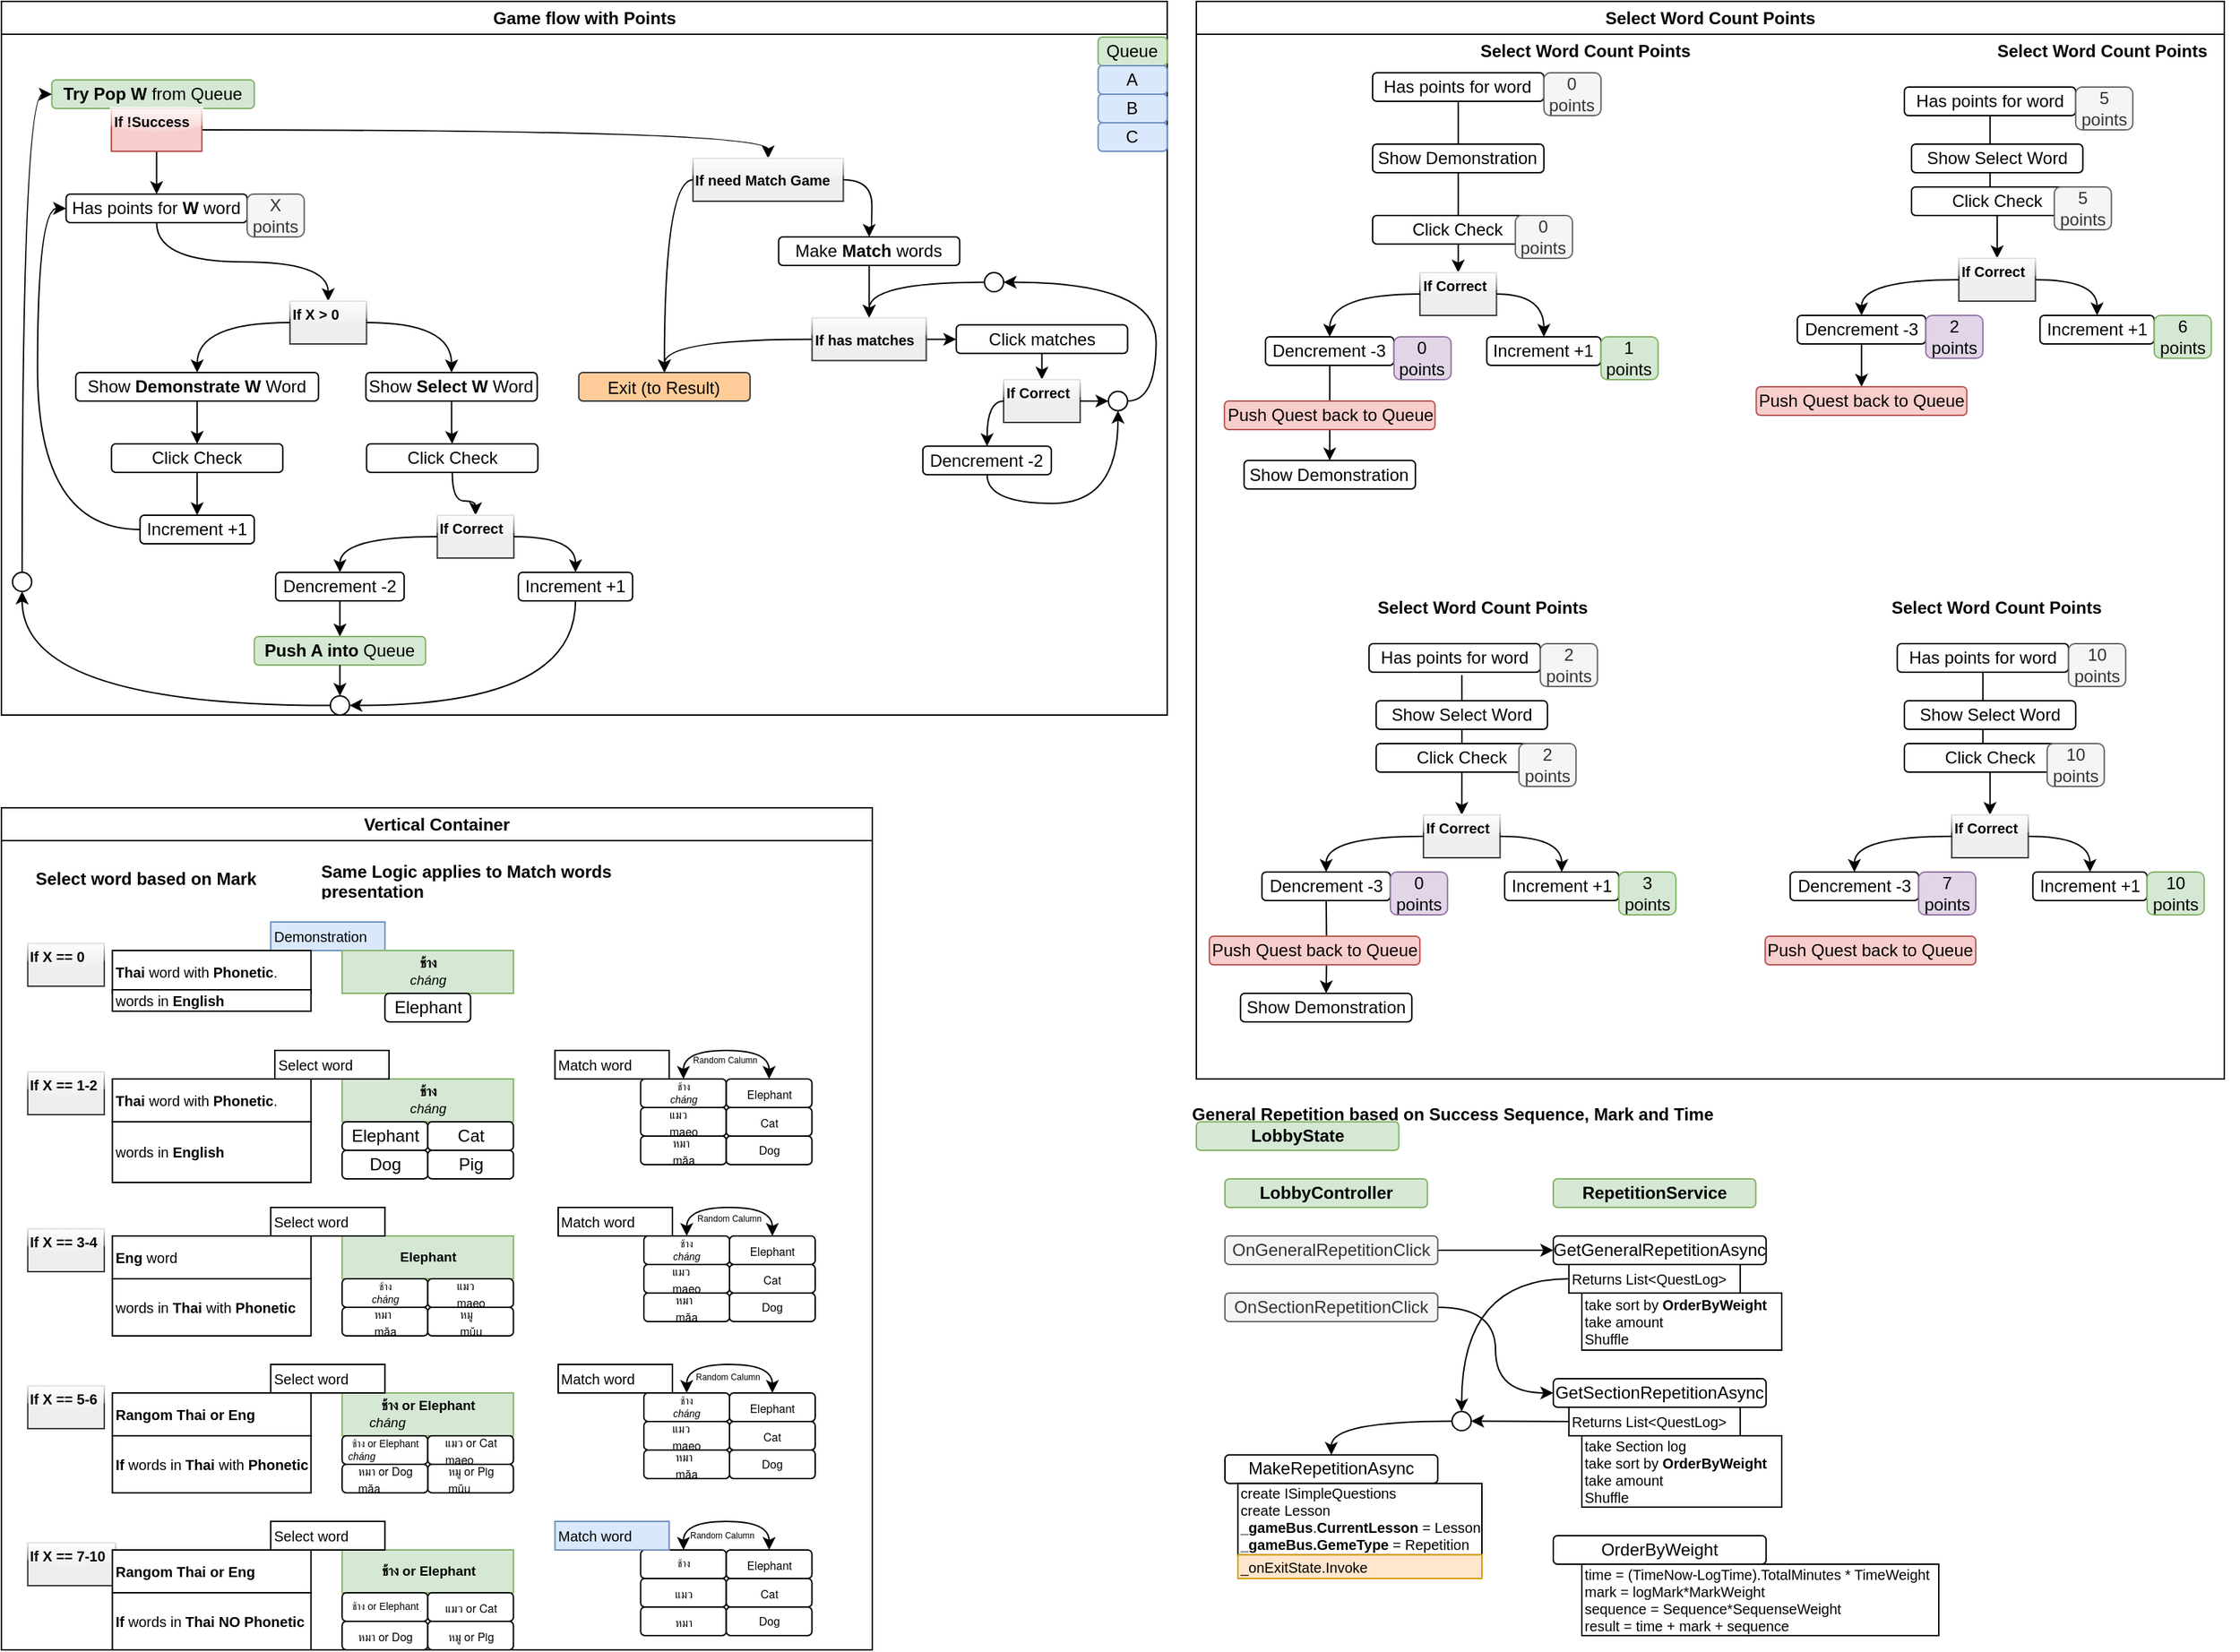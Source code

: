 <mxfile version="27.0.9">
  <diagram id="C5RBs43oDa-KdzZeNtuy" name="Page-1">
    <mxGraphModel dx="1891" dy="799" grid="1" gridSize="10" guides="1" tooltips="1" connect="1" arrows="1" fold="1" page="1" pageScale="1" pageWidth="827" pageHeight="1169" math="0" shadow="0">
      <root>
        <mxCell id="WIyWlLk6GJQsqaUBKTNV-0" />
        <mxCell id="WIyWlLk6GJQsqaUBKTNV-1" parent="WIyWlLk6GJQsqaUBKTNV-0" />
        <mxCell id="xzr1AYg_U-AbGogxpXCZ-3" value="Select Word Count Points" style="text;strokeColor=none;fillColor=none;align=left;verticalAlign=middle;spacingLeft=4;spacingRight=4;overflow=hidden;points=[[0,0.5],[1,0.5]];portConstraint=eastwest;rotatable=0;whiteSpace=wrap;html=1;fontStyle=1" parent="WIyWlLk6GJQsqaUBKTNV-1" vertex="1">
          <mxGeometry x="575" y="25" width="175" height="30" as="geometry" />
        </mxCell>
        <mxCell id="xzr1AYg_U-AbGogxpXCZ-24" value="Select Word Count Points" style="text;strokeColor=none;fillColor=none;align=left;verticalAlign=middle;spacingLeft=4;spacingRight=4;overflow=hidden;points=[[0,0.5],[1,0.5]];portConstraint=eastwest;rotatable=0;whiteSpace=wrap;html=1;fontStyle=1" parent="WIyWlLk6GJQsqaUBKTNV-1" vertex="1">
          <mxGeometry x="212.5" y="25" width="197.5" height="30" as="geometry" />
        </mxCell>
        <mxCell id="Lu0rhVknPE36FcJh_iOr-1" value="&lt;font&gt;General Repetition based on Success Sequence,&amp;nbsp;&lt;span style=&quot;background-color: transparent;&quot;&gt;Mark and Time&lt;/span&gt;&lt;/font&gt;" style="text;strokeColor=none;fillColor=none;align=left;verticalAlign=middle;spacingLeft=4;spacingRight=4;overflow=hidden;points=[[0,0.5],[1,0.5]];portConstraint=eastwest;rotatable=0;whiteSpace=wrap;html=1;fontStyle=1" parent="WIyWlLk6GJQsqaUBKTNV-1" vertex="1">
          <mxGeometry x="11.01" y="770" width="378.99" height="30" as="geometry" />
        </mxCell>
        <mxCell id="Lu0rhVknPE36FcJh_iOr-2" value="&lt;span style=&quot;text-align: left;&quot;&gt;Game flow with Points&lt;/span&gt;" style="swimlane;whiteSpace=wrap;html=1;" parent="WIyWlLk6GJQsqaUBKTNV-1" vertex="1">
          <mxGeometry x="-817" y="5" width="816.59" height="500" as="geometry" />
        </mxCell>
        <mxCell id="xzr1AYg_U-AbGogxpXCZ-71" style="edgeStyle=orthogonalEdgeStyle;rounded=0;orthogonalLoop=1;jettySize=auto;html=1;curved=1;exitX=0.5;exitY=1;exitDx=0;exitDy=0;" parent="Lu0rhVknPE36FcJh_iOr-2" source="xzr1AYg_U-AbGogxpXCZ-66" target="xzr1AYg_U-AbGogxpXCZ-70" edge="1">
          <mxGeometry relative="1" as="geometry" />
        </mxCell>
        <mxCell id="xzr1AYg_U-AbGogxpXCZ-66" value="Has points for &lt;b&gt;W&lt;/b&gt;&amp;nbsp;word" style="rounded=1;whiteSpace=wrap;html=1;glass=0;strokeWidth=1;shadow=0;" parent="Lu0rhVknPE36FcJh_iOr-2" vertex="1">
          <mxGeometry x="45.29" y="135" width="126.82" height="20" as="geometry" />
        </mxCell>
        <mxCell id="xzr1AYg_U-AbGogxpXCZ-67" value="&lt;div&gt;X points&lt;/div&gt;" style="rounded=1;whiteSpace=wrap;html=1;glass=0;strokeWidth=1;shadow=0;fillColor=#f5f5f5;fontColor=#333333;strokeColor=#666666;" parent="Lu0rhVknPE36FcJh_iOr-2" vertex="1">
          <mxGeometry x="172.11" y="135" width="40" height="30" as="geometry" />
        </mxCell>
        <mxCell id="xzr1AYg_U-AbGogxpXCZ-81" style="edgeStyle=orthogonalEdgeStyle;rounded=0;orthogonalLoop=1;jettySize=auto;html=1;entryX=0.5;entryY=0;entryDx=0;entryDy=0;" parent="Lu0rhVknPE36FcJh_iOr-2" source="xzr1AYg_U-AbGogxpXCZ-69" target="xzr1AYg_U-AbGogxpXCZ-80" edge="1">
          <mxGeometry relative="1" as="geometry" />
        </mxCell>
        <mxCell id="xzr1AYg_U-AbGogxpXCZ-69" value="Show &lt;b&gt;Select&lt;/b&gt;&amp;nbsp;&lt;b&gt;W&amp;nbsp;&lt;/b&gt;Word" style="rounded=1;whiteSpace=wrap;html=1;glass=0;strokeWidth=1;shadow=0;" parent="Lu0rhVknPE36FcJh_iOr-2" vertex="1">
          <mxGeometry x="255.29" y="260" width="120" height="20" as="geometry" />
        </mxCell>
        <mxCell id="xzr1AYg_U-AbGogxpXCZ-70" value="&lt;b&gt;If X &amp;gt; 0&lt;/b&gt;&lt;div&gt;&lt;br&gt;&lt;/div&gt;" style="rounded=0;whiteSpace=wrap;html=1;align=left;fontSize=10;fillColor=#eeeeee;strokeColor=#36393d;glass=1;" parent="Lu0rhVknPE36FcJh_iOr-2" vertex="1">
          <mxGeometry x="202.12" y="210" width="53.63" height="30" as="geometry" />
        </mxCell>
        <mxCell id="xzr1AYg_U-AbGogxpXCZ-77" style="edgeStyle=orthogonalEdgeStyle;rounded=0;orthogonalLoop=1;jettySize=auto;html=1;entryX=0.5;entryY=0;entryDx=0;entryDy=0;curved=1;" parent="Lu0rhVknPE36FcJh_iOr-2" source="xzr1AYg_U-AbGogxpXCZ-72" target="xzr1AYg_U-AbGogxpXCZ-75" edge="1">
          <mxGeometry relative="1" as="geometry" />
        </mxCell>
        <mxCell id="xzr1AYg_U-AbGogxpXCZ-72" value="Show &lt;b&gt;Demonstrate&lt;/b&gt;&amp;nbsp;&lt;b&gt;W&amp;nbsp;&lt;/b&gt;Word" style="rounded=1;whiteSpace=wrap;html=1;glass=0;strokeWidth=1;shadow=0;" parent="Lu0rhVknPE36FcJh_iOr-2" vertex="1">
          <mxGeometry x="52.11" y="260" width="170" height="20" as="geometry" />
        </mxCell>
        <mxCell id="xzr1AYg_U-AbGogxpXCZ-73" style="edgeStyle=orthogonalEdgeStyle;rounded=0;orthogonalLoop=1;jettySize=auto;html=1;curved=1;exitX=0;exitY=0.5;exitDx=0;exitDy=0;entryX=0.5;entryY=0;entryDx=0;entryDy=0;" parent="Lu0rhVknPE36FcJh_iOr-2" source="xzr1AYg_U-AbGogxpXCZ-70" target="xzr1AYg_U-AbGogxpXCZ-72" edge="1">
          <mxGeometry relative="1" as="geometry">
            <mxPoint x="210.11" y="305" as="sourcePoint" />
            <mxPoint x="142.11" y="330" as="targetPoint" />
          </mxGeometry>
        </mxCell>
        <mxCell id="xzr1AYg_U-AbGogxpXCZ-74" style="edgeStyle=orthogonalEdgeStyle;rounded=0;orthogonalLoop=1;jettySize=auto;html=1;entryX=0.5;entryY=0;entryDx=0;entryDy=0;curved=1;exitX=1;exitY=0.5;exitDx=0;exitDy=0;" parent="Lu0rhVknPE36FcJh_iOr-2" source="xzr1AYg_U-AbGogxpXCZ-70" target="xzr1AYg_U-AbGogxpXCZ-69" edge="1">
          <mxGeometry relative="1" as="geometry">
            <mxPoint x="264.11" y="305" as="sourcePoint" />
            <mxPoint x="307.11" y="330" as="targetPoint" />
          </mxGeometry>
        </mxCell>
        <mxCell id="xzr1AYg_U-AbGogxpXCZ-78" style="edgeStyle=orthogonalEdgeStyle;rounded=0;orthogonalLoop=1;jettySize=auto;html=1;entryX=0.5;entryY=0;entryDx=0;entryDy=0;" parent="Lu0rhVknPE36FcJh_iOr-2" source="xzr1AYg_U-AbGogxpXCZ-75" target="xzr1AYg_U-AbGogxpXCZ-76" edge="1">
          <mxGeometry relative="1" as="geometry" />
        </mxCell>
        <mxCell id="xzr1AYg_U-AbGogxpXCZ-75" value="Click Check" style="rounded=1;whiteSpace=wrap;html=1;glass=0;strokeWidth=1;shadow=0;" parent="Lu0rhVknPE36FcJh_iOr-2" vertex="1">
          <mxGeometry x="77.11" y="310" width="120" height="20" as="geometry" />
        </mxCell>
        <mxCell id="xzr1AYg_U-AbGogxpXCZ-79" style="edgeStyle=orthogonalEdgeStyle;rounded=0;orthogonalLoop=1;jettySize=auto;html=1;entryX=0;entryY=0.5;entryDx=0;entryDy=0;curved=1;exitX=0;exitY=0.5;exitDx=0;exitDy=0;" parent="Lu0rhVknPE36FcJh_iOr-2" source="xzr1AYg_U-AbGogxpXCZ-76" target="xzr1AYg_U-AbGogxpXCZ-66" edge="1">
          <mxGeometry relative="1" as="geometry" />
        </mxCell>
        <mxCell id="xzr1AYg_U-AbGogxpXCZ-76" value="Increment +1" style="rounded=1;whiteSpace=wrap;html=1;glass=0;strokeWidth=1;shadow=0;" parent="Lu0rhVknPE36FcJh_iOr-2" vertex="1">
          <mxGeometry x="97.11" y="360" width="80" height="20" as="geometry" />
        </mxCell>
        <mxCell id="xzr1AYg_U-AbGogxpXCZ-89" style="edgeStyle=orthogonalEdgeStyle;rounded=0;orthogonalLoop=1;jettySize=auto;html=1;curved=1;" parent="Lu0rhVknPE36FcJh_iOr-2" source="xzr1AYg_U-AbGogxpXCZ-80" target="xzr1AYg_U-AbGogxpXCZ-82" edge="1">
          <mxGeometry relative="1" as="geometry" />
        </mxCell>
        <mxCell id="xzr1AYg_U-AbGogxpXCZ-80" value="Click Check" style="rounded=1;whiteSpace=wrap;html=1;glass=0;strokeWidth=1;shadow=0;" parent="Lu0rhVknPE36FcJh_iOr-2" vertex="1">
          <mxGeometry x="255.75" y="310" width="120" height="20" as="geometry" />
        </mxCell>
        <mxCell id="xzr1AYg_U-AbGogxpXCZ-82" value="&lt;b&gt;If Correct&lt;/b&gt;&lt;div&gt;&lt;br/&gt;&lt;/div&gt;" style="rounded=0;whiteSpace=wrap;html=1;align=left;fontSize=10;fillColor=#eeeeee;strokeColor=#36393d;glass=1;" parent="Lu0rhVknPE36FcJh_iOr-2" vertex="1">
          <mxGeometry x="305.29" y="360" width="53.63" height="30" as="geometry" />
        </mxCell>
        <mxCell id="xzr1AYg_U-AbGogxpXCZ-83" value="Increment +1" style="rounded=1;whiteSpace=wrap;html=1;glass=0;strokeWidth=1;shadow=0;" parent="Lu0rhVknPE36FcJh_iOr-2" vertex="1">
          <mxGeometry x="362.11" y="400" width="80" height="20" as="geometry" />
        </mxCell>
        <mxCell id="xzr1AYg_U-AbGogxpXCZ-96" style="edgeStyle=orthogonalEdgeStyle;rounded=0;orthogonalLoop=1;jettySize=auto;html=1;entryX=0.5;entryY=0;entryDx=0;entryDy=0;" parent="Lu0rhVknPE36FcJh_iOr-2" source="xzr1AYg_U-AbGogxpXCZ-85" target="xzr1AYg_U-AbGogxpXCZ-95" edge="1">
          <mxGeometry relative="1" as="geometry" />
        </mxCell>
        <mxCell id="xzr1AYg_U-AbGogxpXCZ-85" value="Dencrement -2" style="rounded=1;whiteSpace=wrap;html=1;glass=0;strokeWidth=1;shadow=0;" parent="Lu0rhVknPE36FcJh_iOr-2" vertex="1">
          <mxGeometry x="192.11" y="400" width="90" height="20" as="geometry" />
        </mxCell>
        <mxCell id="xzr1AYg_U-AbGogxpXCZ-87" style="edgeStyle=orthogonalEdgeStyle;rounded=0;orthogonalLoop=1;jettySize=auto;html=1;curved=1;exitX=0;exitY=0.5;exitDx=0;exitDy=0;entryX=0.5;entryY=0;entryDx=0;entryDy=0;" parent="Lu0rhVknPE36FcJh_iOr-2" source="xzr1AYg_U-AbGogxpXCZ-82" target="xzr1AYg_U-AbGogxpXCZ-85" edge="1">
          <mxGeometry relative="1" as="geometry">
            <mxPoint x="252.11" y="470" as="sourcePoint" />
            <mxPoint x="442.11" y="420" as="targetPoint" />
          </mxGeometry>
        </mxCell>
        <mxCell id="xzr1AYg_U-AbGogxpXCZ-88" style="edgeStyle=orthogonalEdgeStyle;rounded=0;orthogonalLoop=1;jettySize=auto;html=1;entryX=0.5;entryY=0;entryDx=0;entryDy=0;curved=1;exitX=1;exitY=0.5;exitDx=0;exitDy=0;" parent="Lu0rhVknPE36FcJh_iOr-2" source="xzr1AYg_U-AbGogxpXCZ-82" target="xzr1AYg_U-AbGogxpXCZ-83" edge="1">
          <mxGeometry relative="1" as="geometry">
            <mxPoint x="252.11" y="470" as="sourcePoint" />
            <mxPoint x="442.11" y="420" as="targetPoint" />
          </mxGeometry>
        </mxCell>
        <mxCell id="xzr1AYg_U-AbGogxpXCZ-94" value="&lt;b&gt;Try Pop W&lt;/b&gt; from Queue" style="rounded=1;whiteSpace=wrap;html=1;glass=0;strokeWidth=1;shadow=0;fillColor=#d5e8d4;strokeColor=#82b366;" parent="Lu0rhVknPE36FcJh_iOr-2" vertex="1">
          <mxGeometry x="35.29" y="55" width="141.82" height="20" as="geometry" />
        </mxCell>
        <mxCell id="xzr1AYg_U-AbGogxpXCZ-95" value="&lt;b&gt;Push A into&lt;/b&gt; Queue" style="rounded=1;whiteSpace=wrap;html=1;glass=0;strokeWidth=1;shadow=0;fillColor=#d5e8d4;strokeColor=#82b366;" parent="Lu0rhVknPE36FcJh_iOr-2" vertex="1">
          <mxGeometry x="177.11" y="445" width="120" height="20" as="geometry" />
        </mxCell>
        <mxCell id="xzr1AYg_U-AbGogxpXCZ-98" value="" style="edgeStyle=orthogonalEdgeStyle;rounded=0;orthogonalLoop=1;jettySize=auto;html=1;curved=1;" parent="Lu0rhVknPE36FcJh_iOr-2" source="xzr1AYg_U-AbGogxpXCZ-97" target="xzr1AYg_U-AbGogxpXCZ-66" edge="1">
          <mxGeometry relative="1" as="geometry" />
        </mxCell>
        <mxCell id="xzr1AYg_U-AbGogxpXCZ-100" style="edgeStyle=orthogonalEdgeStyle;rounded=0;orthogonalLoop=1;jettySize=auto;html=1;entryX=0.5;entryY=0;entryDx=0;entryDy=0;curved=1;" parent="Lu0rhVknPE36FcJh_iOr-2" source="xzr1AYg_U-AbGogxpXCZ-97" target="xzr1AYg_U-AbGogxpXCZ-125" edge="1">
          <mxGeometry relative="1" as="geometry">
            <mxPoint x="411.88" y="35" as="targetPoint" />
          </mxGeometry>
        </mxCell>
        <mxCell id="xzr1AYg_U-AbGogxpXCZ-97" value="&lt;b&gt;If !Success&lt;/b&gt;&lt;div&gt;&lt;br&gt;&lt;/div&gt;" style="rounded=0;whiteSpace=wrap;html=1;align=left;fontSize=10;fillColor=#f8cecc;strokeColor=#b85450;glass=1;" parent="Lu0rhVknPE36FcJh_iOr-2" vertex="1">
          <mxGeometry x="77" y="75" width="63.4" height="30" as="geometry" />
        </mxCell>
        <mxCell id="xzr1AYg_U-AbGogxpXCZ-102" style="edgeStyle=orthogonalEdgeStyle;rounded=0;orthogonalLoop=1;jettySize=auto;html=1;entryX=0.5;entryY=0;entryDx=0;entryDy=0;" parent="Lu0rhVknPE36FcJh_iOr-2" source="xzr1AYg_U-AbGogxpXCZ-99" target="xzr1AYg_U-AbGogxpXCZ-109" edge="1">
          <mxGeometry relative="1" as="geometry" />
        </mxCell>
        <mxCell id="xzr1AYg_U-AbGogxpXCZ-99" value="Make &lt;b&gt;Match&lt;/b&gt; words" style="rounded=1;whiteSpace=wrap;html=1;glass=0;strokeWidth=1;shadow=0;" parent="Lu0rhVknPE36FcJh_iOr-2" vertex="1">
          <mxGeometry x="544.38" y="165" width="126.82" height="20" as="geometry" />
        </mxCell>
        <mxCell id="xzr1AYg_U-AbGogxpXCZ-108" style="edgeStyle=orthogonalEdgeStyle;rounded=0;orthogonalLoop=1;jettySize=auto;html=1;entryX=0.5;entryY=0;entryDx=0;entryDy=0;" parent="Lu0rhVknPE36FcJh_iOr-2" source="xzr1AYg_U-AbGogxpXCZ-101" target="xzr1AYg_U-AbGogxpXCZ-103" edge="1">
          <mxGeometry relative="1" as="geometry" />
        </mxCell>
        <mxCell id="xzr1AYg_U-AbGogxpXCZ-101" value="Click matches" style="rounded=1;whiteSpace=wrap;html=1;glass=0;strokeWidth=1;shadow=0;" parent="Lu0rhVknPE36FcJh_iOr-2" vertex="1">
          <mxGeometry x="668.8" y="226.65" width="120" height="20" as="geometry" />
        </mxCell>
        <mxCell id="xzr1AYg_U-AbGogxpXCZ-103" value="&lt;b&gt;If Correct&lt;/b&gt;&lt;div&gt;&lt;br/&gt;&lt;/div&gt;" style="rounded=0;whiteSpace=wrap;html=1;align=left;fontSize=10;fillColor=#eeeeee;strokeColor=#36393d;glass=1;" parent="Lu0rhVknPE36FcJh_iOr-2" vertex="1">
          <mxGeometry x="701.99" y="265" width="53.63" height="30" as="geometry" />
        </mxCell>
        <mxCell id="xzr1AYg_U-AbGogxpXCZ-130" style="edgeStyle=orthogonalEdgeStyle;rounded=0;orthogonalLoop=1;jettySize=auto;html=1;entryX=0.5;entryY=1;entryDx=0;entryDy=0;curved=1;exitX=0.5;exitY=1;exitDx=0;exitDy=0;" parent="Lu0rhVknPE36FcJh_iOr-2" source="xzr1AYg_U-AbGogxpXCZ-105" target="xzr1AYg_U-AbGogxpXCZ-114" edge="1">
          <mxGeometry relative="1" as="geometry" />
        </mxCell>
        <mxCell id="xzr1AYg_U-AbGogxpXCZ-105" value="Dencrement -2" style="rounded=1;whiteSpace=wrap;html=1;glass=0;strokeWidth=1;shadow=0;" parent="Lu0rhVknPE36FcJh_iOr-2" vertex="1">
          <mxGeometry x="645.39" y="311.65" width="90" height="20" as="geometry" />
        </mxCell>
        <mxCell id="xzr1AYg_U-AbGogxpXCZ-106" style="edgeStyle=orthogonalEdgeStyle;rounded=0;orthogonalLoop=1;jettySize=auto;html=1;curved=1;exitX=0;exitY=0.5;exitDx=0;exitDy=0;entryX=0.5;entryY=0;entryDx=0;entryDy=0;" parent="Lu0rhVknPE36FcJh_iOr-2" source="xzr1AYg_U-AbGogxpXCZ-103" target="xzr1AYg_U-AbGogxpXCZ-105" edge="1">
          <mxGeometry relative="1" as="geometry">
            <mxPoint x="665.39" y="376.65" as="sourcePoint" />
            <mxPoint x="855.39" y="326.65" as="targetPoint" />
          </mxGeometry>
        </mxCell>
        <mxCell id="xzr1AYg_U-AbGogxpXCZ-107" style="edgeStyle=orthogonalEdgeStyle;rounded=0;orthogonalLoop=1;jettySize=auto;html=1;entryX=0;entryY=0.5;entryDx=0;entryDy=0;curved=1;exitX=1;exitY=0.5;exitDx=0;exitDy=0;" parent="Lu0rhVknPE36FcJh_iOr-2" source="xzr1AYg_U-AbGogxpXCZ-103" target="xzr1AYg_U-AbGogxpXCZ-114" edge="1">
          <mxGeometry relative="1" as="geometry">
            <mxPoint x="665.39" y="376.65" as="sourcePoint" />
            <mxPoint x="655.39" y="371.65" as="targetPoint" />
          </mxGeometry>
        </mxCell>
        <mxCell id="xzr1AYg_U-AbGogxpXCZ-110" style="edgeStyle=orthogonalEdgeStyle;rounded=0;orthogonalLoop=1;jettySize=auto;html=1;" parent="Lu0rhVknPE36FcJh_iOr-2" source="xzr1AYg_U-AbGogxpXCZ-109" target="xzr1AYg_U-AbGogxpXCZ-101" edge="1">
          <mxGeometry relative="1" as="geometry" />
        </mxCell>
        <mxCell id="xzr1AYg_U-AbGogxpXCZ-112" style="edgeStyle=orthogonalEdgeStyle;rounded=0;orthogonalLoop=1;jettySize=auto;html=1;entryX=0.5;entryY=0;entryDx=0;entryDy=0;curved=1;" parent="Lu0rhVknPE36FcJh_iOr-2" source="xzr1AYg_U-AbGogxpXCZ-109" target="xzr1AYg_U-AbGogxpXCZ-111" edge="1">
          <mxGeometry relative="1" as="geometry" />
        </mxCell>
        <mxCell id="xzr1AYg_U-AbGogxpXCZ-109" value="&lt;b&gt;If has matches&lt;/b&gt;" style="rounded=0;whiteSpace=wrap;html=1;align=left;fontSize=10;fillColor=#eeeeee;strokeColor=#36393d;glass=1;" parent="Lu0rhVknPE36FcJh_iOr-2" vertex="1">
          <mxGeometry x="567.79" y="221.65" width="80" height="30" as="geometry" />
        </mxCell>
        <mxCell id="xzr1AYg_U-AbGogxpXCZ-111" value="&lt;div style=&quot;line-height: 18px;&quot;&gt;Exit (to Result)&lt;/div&gt;" style="rounded=1;whiteSpace=wrap;html=1;fontSize=12;glass=0;strokeWidth=1;shadow=0;fillColor=#ffcc99;strokeColor=#36393d;" parent="Lu0rhVknPE36FcJh_iOr-2" vertex="1">
          <mxGeometry x="404.38" y="260" width="120" height="20" as="geometry" />
        </mxCell>
        <mxCell id="xzr1AYg_U-AbGogxpXCZ-114" value="" style="ellipse;whiteSpace=wrap;html=1;aspect=fixed;" parent="Lu0rhVknPE36FcJh_iOr-2" vertex="1">
          <mxGeometry x="775.39" y="273.29" width="13.41" height="13.41" as="geometry" />
        </mxCell>
        <mxCell id="xzr1AYg_U-AbGogxpXCZ-115" style="edgeStyle=orthogonalEdgeStyle;rounded=0;orthogonalLoop=1;jettySize=auto;html=1;entryX=1;entryY=0.5;entryDx=0;entryDy=0;curved=1;exitX=1;exitY=0.5;exitDx=0;exitDy=0;" parent="Lu0rhVknPE36FcJh_iOr-2" source="xzr1AYg_U-AbGogxpXCZ-114" target="xzr1AYg_U-AbGogxpXCZ-116" edge="1">
          <mxGeometry relative="1" as="geometry">
            <mxPoint x="645.39" y="496.65" as="sourcePoint" />
            <mxPoint x="835.39" y="446.65" as="targetPoint" />
          </mxGeometry>
        </mxCell>
        <mxCell id="xzr1AYg_U-AbGogxpXCZ-116" value="" style="ellipse;whiteSpace=wrap;html=1;aspect=fixed;" parent="Lu0rhVknPE36FcJh_iOr-2" vertex="1">
          <mxGeometry x="688.58" y="190.0" width="13.41" height="13.41" as="geometry" />
        </mxCell>
        <mxCell id="xzr1AYg_U-AbGogxpXCZ-118" style="edgeStyle=orthogonalEdgeStyle;rounded=0;orthogonalLoop=1;jettySize=auto;html=1;entryX=0.5;entryY=0;entryDx=0;entryDy=0;curved=1;exitX=0;exitY=0.5;exitDx=0;exitDy=0;" parent="Lu0rhVknPE36FcJh_iOr-2" source="xzr1AYg_U-AbGogxpXCZ-116" target="xzr1AYg_U-AbGogxpXCZ-109" edge="1">
          <mxGeometry relative="1" as="geometry">
            <mxPoint x="748.12" y="255.06" as="sourcePoint" />
            <mxPoint x="599.71" y="221.65" as="targetPoint" />
          </mxGeometry>
        </mxCell>
        <mxCell id="xzr1AYg_U-AbGogxpXCZ-119" style="edgeStyle=orthogonalEdgeStyle;rounded=0;orthogonalLoop=1;jettySize=auto;html=1;entryX=0.5;entryY=0;entryDx=0;entryDy=0;curved=1;exitX=0.5;exitY=1;exitDx=0;exitDy=0;" parent="Lu0rhVknPE36FcJh_iOr-2" source="xzr1AYg_U-AbGogxpXCZ-95" target="xzr1AYg_U-AbGogxpXCZ-120" edge="1">
          <mxGeometry relative="1" as="geometry">
            <mxPoint x="299.05" y="420" as="sourcePoint" />
            <mxPoint x="179.05" y="510" as="targetPoint" />
          </mxGeometry>
        </mxCell>
        <mxCell id="xzr1AYg_U-AbGogxpXCZ-120" value="" style="ellipse;whiteSpace=wrap;html=1;aspect=fixed;" parent="Lu0rhVknPE36FcJh_iOr-2" vertex="1">
          <mxGeometry x="230.41" y="486.59" width="13.41" height="13.41" as="geometry" />
        </mxCell>
        <mxCell id="xzr1AYg_U-AbGogxpXCZ-121" style="edgeStyle=orthogonalEdgeStyle;rounded=0;orthogonalLoop=1;jettySize=auto;html=1;entryX=1;entryY=0.5;entryDx=0;entryDy=0;curved=1;exitX=0.5;exitY=1;exitDx=0;exitDy=0;" parent="Lu0rhVknPE36FcJh_iOr-2" source="xzr1AYg_U-AbGogxpXCZ-83" target="xzr1AYg_U-AbGogxpXCZ-120" edge="1">
          <mxGeometry relative="1" as="geometry">
            <mxPoint x="388.73" y="433.71" as="sourcePoint" />
            <mxPoint x="414.97" y="516.71" as="targetPoint" />
          </mxGeometry>
        </mxCell>
        <mxCell id="xzr1AYg_U-AbGogxpXCZ-122" style="edgeStyle=orthogonalEdgeStyle;rounded=0;orthogonalLoop=1;jettySize=auto;html=1;curved=1;exitX=0;exitY=0.5;exitDx=0;exitDy=0;entryX=0.5;entryY=1;entryDx=0;entryDy=0;" parent="Lu0rhVknPE36FcJh_iOr-2" source="xzr1AYg_U-AbGogxpXCZ-120" target="xzr1AYg_U-AbGogxpXCZ-123" edge="1">
          <mxGeometry relative="1" as="geometry">
            <mxPoint x="265.29" y="365" as="sourcePoint" />
            <mxPoint x="5.29" y="375" as="targetPoint" />
          </mxGeometry>
        </mxCell>
        <mxCell id="xzr1AYg_U-AbGogxpXCZ-123" value="" style="ellipse;whiteSpace=wrap;html=1;aspect=fixed;" parent="Lu0rhVknPE36FcJh_iOr-2" vertex="1">
          <mxGeometry x="7.79" y="400.0" width="13.41" height="13.41" as="geometry" />
        </mxCell>
        <mxCell id="xzr1AYg_U-AbGogxpXCZ-124" style="edgeStyle=orthogonalEdgeStyle;rounded=0;orthogonalLoop=1;jettySize=auto;html=1;entryX=0;entryY=0.5;entryDx=0;entryDy=0;curved=1;exitX=0.5;exitY=0;exitDx=0;exitDy=0;" parent="Lu0rhVknPE36FcJh_iOr-2" source="xzr1AYg_U-AbGogxpXCZ-123" target="xzr1AYg_U-AbGogxpXCZ-94" edge="1">
          <mxGeometry relative="1" as="geometry">
            <mxPoint x="15.29" y="315" as="sourcePoint" />
            <mxPoint x="205.29" y="265" as="targetPoint" />
          </mxGeometry>
        </mxCell>
        <mxCell id="xzr1AYg_U-AbGogxpXCZ-129" style="edgeStyle=orthogonalEdgeStyle;rounded=0;orthogonalLoop=1;jettySize=auto;html=1;entryX=0.5;entryY=0;entryDx=0;entryDy=0;curved=1;exitX=0;exitY=0.5;exitDx=0;exitDy=0;" parent="Lu0rhVknPE36FcJh_iOr-2" source="xzr1AYg_U-AbGogxpXCZ-125" target="xzr1AYg_U-AbGogxpXCZ-111" edge="1">
          <mxGeometry relative="1" as="geometry" />
        </mxCell>
        <mxCell id="xzr1AYg_U-AbGogxpXCZ-125" value="&lt;b&gt;If need Match Game&lt;/b&gt;" style="rounded=0;whiteSpace=wrap;html=1;align=left;fontSize=10;fillColor=#eeeeee;strokeColor=#36393d;glass=1;" parent="Lu0rhVknPE36FcJh_iOr-2" vertex="1">
          <mxGeometry x="484.38" y="110" width="105.33" height="30" as="geometry" />
        </mxCell>
        <mxCell id="xzr1AYg_U-AbGogxpXCZ-126" style="edgeStyle=orthogonalEdgeStyle;rounded=0;orthogonalLoop=1;jettySize=auto;html=1;entryX=0.5;entryY=0;entryDx=0;entryDy=0;curved=1;exitX=1;exitY=0.5;exitDx=0;exitDy=0;" parent="Lu0rhVknPE36FcJh_iOr-2" source="xzr1AYg_U-AbGogxpXCZ-125" target="xzr1AYg_U-AbGogxpXCZ-99" edge="1">
          <mxGeometry relative="1" as="geometry">
            <mxPoint x="364.38" y="375" as="sourcePoint" />
            <mxPoint x="554.38" y="325" as="targetPoint" />
          </mxGeometry>
        </mxCell>
        <mxCell id="xzr1AYg_U-AbGogxpXCZ-90" value="&lt;div&gt;Queue&lt;/div&gt;" style="rounded=1;whiteSpace=wrap;html=1;glass=0;strokeWidth=1;shadow=0;fillColor=#d5e8d4;strokeColor=#82b366;" parent="Lu0rhVknPE36FcJh_iOr-2" vertex="1">
          <mxGeometry x="768.18" y="25" width="48.41" height="20" as="geometry" />
        </mxCell>
        <mxCell id="xzr1AYg_U-AbGogxpXCZ-91" value="&lt;div&gt;A&lt;/div&gt;" style="rounded=1;whiteSpace=wrap;html=1;glass=0;strokeWidth=1;shadow=0;fillColor=#dae8fc;strokeColor=#6c8ebf;" parent="Lu0rhVknPE36FcJh_iOr-2" vertex="1">
          <mxGeometry x="768.18" y="45" width="48.41" height="20" as="geometry" />
        </mxCell>
        <mxCell id="xzr1AYg_U-AbGogxpXCZ-92" value="&lt;div&gt;B&lt;/div&gt;" style="rounded=1;whiteSpace=wrap;html=1;glass=0;strokeWidth=1;shadow=0;fillColor=#dae8fc;strokeColor=#6c8ebf;" parent="Lu0rhVknPE36FcJh_iOr-2" vertex="1">
          <mxGeometry x="768.18" y="65" width="48.41" height="20" as="geometry" />
        </mxCell>
        <mxCell id="xzr1AYg_U-AbGogxpXCZ-93" value="&lt;div&gt;C&lt;/div&gt;" style="rounded=1;whiteSpace=wrap;html=1;glass=0;strokeWidth=1;shadow=0;fillColor=#dae8fc;strokeColor=#6c8ebf;" parent="Lu0rhVknPE36FcJh_iOr-2" vertex="1">
          <mxGeometry x="768.18" y="85" width="48.41" height="20" as="geometry" />
        </mxCell>
        <mxCell id="Lu0rhVknPE36FcJh_iOr-3" value="Select Word Count Points" style="swimlane;whiteSpace=wrap;html=1;" parent="WIyWlLk6GJQsqaUBKTNV-1" vertex="1">
          <mxGeometry x="20" y="5" width="720" height="755" as="geometry" />
        </mxCell>
        <mxCell id="xzr1AYg_U-AbGogxpXCZ-6" style="edgeStyle=orthogonalEdgeStyle;rounded=0;orthogonalLoop=1;jettySize=auto;html=1;exitX=0.5;exitY=1;exitDx=0;exitDy=0;" parent="Lu0rhVknPE36FcJh_iOr-3" source="xzr1AYg_U-AbGogxpXCZ-48" target="xzr1AYg_U-AbGogxpXCZ-5" edge="1">
          <mxGeometry relative="1" as="geometry" />
        </mxCell>
        <mxCell id="xzr1AYg_U-AbGogxpXCZ-2" value="Click Check" style="rounded=1;whiteSpace=wrap;html=1;glass=0;strokeWidth=1;shadow=0;" parent="Lu0rhVknPE36FcJh_iOr-3" vertex="1">
          <mxGeometry x="500.91" y="130" width="120" height="20" as="geometry" />
        </mxCell>
        <mxCell id="xzr1AYg_U-AbGogxpXCZ-5" value="&lt;b&gt;If Correct&lt;/b&gt;&lt;div&gt;&lt;br/&gt;&lt;/div&gt;" style="rounded=0;whiteSpace=wrap;html=1;align=left;fontSize=10;fillColor=#eeeeee;strokeColor=#36393d;glass=1;" parent="Lu0rhVknPE36FcJh_iOr-3" vertex="1">
          <mxGeometry x="534.09" y="180" width="53.63" height="30" as="geometry" />
        </mxCell>
        <mxCell id="xzr1AYg_U-AbGogxpXCZ-7" value="Increment +1" style="rounded=1;whiteSpace=wrap;html=1;glass=0;strokeWidth=1;shadow=0;" parent="Lu0rhVknPE36FcJh_iOr-3" vertex="1">
          <mxGeometry x="590.91" y="220" width="80" height="20" as="geometry" />
        </mxCell>
        <mxCell id="xzr1AYg_U-AbGogxpXCZ-9" value="&lt;div&gt;5 points&lt;/div&gt;" style="rounded=1;whiteSpace=wrap;html=1;glass=0;strokeWidth=1;shadow=0;fillColor=#f5f5f5;fontColor=#333333;strokeColor=#666666;" parent="Lu0rhVknPE36FcJh_iOr-3" vertex="1">
          <mxGeometry x="600.91" y="130" width="40" height="30" as="geometry" />
        </mxCell>
        <mxCell id="xzr1AYg_U-AbGogxpXCZ-10" value="&lt;div&gt;6 points&lt;/div&gt;" style="rounded=1;whiteSpace=wrap;html=1;glass=0;strokeWidth=1;shadow=0;fillColor=#d5e8d4;strokeColor=#82b366;" parent="Lu0rhVknPE36FcJh_iOr-3" vertex="1">
          <mxGeometry x="670.91" y="220" width="40" height="30" as="geometry" />
        </mxCell>
        <mxCell id="xzr1AYg_U-AbGogxpXCZ-136" style="edgeStyle=orthogonalEdgeStyle;rounded=0;orthogonalLoop=1;jettySize=auto;html=1;entryX=0.5;entryY=0;entryDx=0;entryDy=0;" parent="Lu0rhVknPE36FcJh_iOr-3" source="xzr1AYg_U-AbGogxpXCZ-11" target="xzr1AYg_U-AbGogxpXCZ-135" edge="1">
          <mxGeometry relative="1" as="geometry" />
        </mxCell>
        <mxCell id="xzr1AYg_U-AbGogxpXCZ-11" value="Dencrement -3" style="rounded=1;whiteSpace=wrap;html=1;glass=0;strokeWidth=1;shadow=0;" parent="Lu0rhVknPE36FcJh_iOr-3" vertex="1">
          <mxGeometry x="420.91" y="220" width="90" height="20" as="geometry" />
        </mxCell>
        <mxCell id="xzr1AYg_U-AbGogxpXCZ-12" value="&lt;div&gt;2 points&lt;/div&gt;" style="rounded=1;whiteSpace=wrap;html=1;glass=0;strokeWidth=1;shadow=0;fillColor=#e1d5e7;strokeColor=#9673a6;" parent="Lu0rhVknPE36FcJh_iOr-3" vertex="1">
          <mxGeometry x="510.91" y="220" width="40" height="30" as="geometry" />
        </mxCell>
        <mxCell id="xzr1AYg_U-AbGogxpXCZ-13" style="edgeStyle=orthogonalEdgeStyle;rounded=0;orthogonalLoop=1;jettySize=auto;html=1;exitX=0.542;exitY=1.097;exitDx=0;exitDy=0;exitPerimeter=0;" parent="Lu0rhVknPE36FcJh_iOr-3" source="xzr1AYg_U-AbGogxpXCZ-44" target="xzr1AYg_U-AbGogxpXCZ-16" edge="1">
          <mxGeometry relative="1" as="geometry" />
        </mxCell>
        <mxCell id="xzr1AYg_U-AbGogxpXCZ-14" value="Click Check" style="rounded=1;whiteSpace=wrap;html=1;glass=0;strokeWidth=1;shadow=0;" parent="Lu0rhVknPE36FcJh_iOr-3" vertex="1">
          <mxGeometry x="125.91" y="520" width="120" height="20" as="geometry" />
        </mxCell>
        <mxCell id="xzr1AYg_U-AbGogxpXCZ-15" value="Select Word Count Points" style="text;strokeColor=none;fillColor=none;align=left;verticalAlign=middle;spacingLeft=4;spacingRight=4;overflow=hidden;points=[[0,0.5],[1,0.5]];portConstraint=eastwest;rotatable=0;whiteSpace=wrap;html=1;fontStyle=1" parent="Lu0rhVknPE36FcJh_iOr-3" vertex="1">
          <mxGeometry x="120.91" y="410" width="190" height="30" as="geometry" />
        </mxCell>
        <mxCell id="xzr1AYg_U-AbGogxpXCZ-16" value="&lt;b&gt;If Correct&lt;/b&gt;&lt;div&gt;&lt;br/&gt;&lt;/div&gt;" style="rounded=0;whiteSpace=wrap;html=1;align=left;fontSize=10;fillColor=#eeeeee;strokeColor=#36393d;glass=1;" parent="Lu0rhVknPE36FcJh_iOr-3" vertex="1">
          <mxGeometry x="159.09" y="570" width="53.63" height="30" as="geometry" />
        </mxCell>
        <mxCell id="xzr1AYg_U-AbGogxpXCZ-17" value="Increment +1" style="rounded=1;whiteSpace=wrap;html=1;glass=0;strokeWidth=1;shadow=0;" parent="Lu0rhVknPE36FcJh_iOr-3" vertex="1">
          <mxGeometry x="215.91" y="610" width="80" height="20" as="geometry" />
        </mxCell>
        <mxCell id="xzr1AYg_U-AbGogxpXCZ-18" value="&lt;div&gt;2 points&lt;/div&gt;" style="rounded=1;whiteSpace=wrap;html=1;glass=0;strokeWidth=1;shadow=0;fillColor=#f5f5f5;fontColor=#333333;strokeColor=#666666;" parent="Lu0rhVknPE36FcJh_iOr-3" vertex="1">
          <mxGeometry x="225.91" y="520" width="40" height="30" as="geometry" />
        </mxCell>
        <mxCell id="xzr1AYg_U-AbGogxpXCZ-19" value="&lt;div&gt;3 points&lt;/div&gt;" style="rounded=1;whiteSpace=wrap;html=1;glass=0;strokeWidth=1;shadow=0;fillColor=#d5e8d4;strokeColor=#82b366;" parent="Lu0rhVknPE36FcJh_iOr-3" vertex="1">
          <mxGeometry x="295.91" y="610" width="40" height="30" as="geometry" />
        </mxCell>
        <mxCell id="xzr1AYg_U-AbGogxpXCZ-20" value="Dencrement -3" style="rounded=1;whiteSpace=wrap;html=1;glass=0;strokeWidth=1;shadow=0;" parent="Lu0rhVknPE36FcJh_iOr-3" vertex="1">
          <mxGeometry x="45.91" y="610" width="90" height="20" as="geometry" />
        </mxCell>
        <mxCell id="xzr1AYg_U-AbGogxpXCZ-21" value="&lt;div&gt;0 points&lt;/div&gt;" style="rounded=1;whiteSpace=wrap;html=1;glass=0;strokeWidth=1;shadow=0;fillColor=#e1d5e7;strokeColor=#9673a6;" parent="Lu0rhVknPE36FcJh_iOr-3" vertex="1">
          <mxGeometry x="135.91" y="610" width="40" height="30" as="geometry" />
        </mxCell>
        <mxCell id="xzr1AYg_U-AbGogxpXCZ-22" style="edgeStyle=orthogonalEdgeStyle;rounded=0;orthogonalLoop=1;jettySize=auto;html=1;" parent="Lu0rhVknPE36FcJh_iOr-3" source="xzr1AYg_U-AbGogxpXCZ-23" target="xzr1AYg_U-AbGogxpXCZ-25" edge="1">
          <mxGeometry relative="1" as="geometry" />
        </mxCell>
        <mxCell id="xzr1AYg_U-AbGogxpXCZ-23" value="Has points for word" style="rounded=1;whiteSpace=wrap;html=1;glass=0;strokeWidth=1;shadow=0;" parent="Lu0rhVknPE36FcJh_iOr-3" vertex="1">
          <mxGeometry x="123.41" y="50" width="120" height="20" as="geometry" />
        </mxCell>
        <mxCell id="xzr1AYg_U-AbGogxpXCZ-25" value="&lt;b&gt;If Correct&lt;/b&gt;&lt;div&gt;&lt;br/&gt;&lt;/div&gt;" style="rounded=0;whiteSpace=wrap;html=1;align=left;fontSize=10;fillColor=#eeeeee;strokeColor=#36393d;glass=1;" parent="Lu0rhVknPE36FcJh_iOr-3" vertex="1">
          <mxGeometry x="156.59" y="190" width="53.63" height="30" as="geometry" />
        </mxCell>
        <mxCell id="xzr1AYg_U-AbGogxpXCZ-26" value="Increment +1" style="rounded=1;whiteSpace=wrap;html=1;glass=0;strokeWidth=1;shadow=0;" parent="Lu0rhVknPE36FcJh_iOr-3" vertex="1">
          <mxGeometry x="203.41" y="235" width="80" height="20" as="geometry" />
        </mxCell>
        <mxCell id="xzr1AYg_U-AbGogxpXCZ-27" value="&lt;div&gt;0 points&lt;/div&gt;" style="rounded=1;whiteSpace=wrap;html=1;glass=0;strokeWidth=1;shadow=0;fillColor=#f5f5f5;fontColor=#333333;strokeColor=#666666;" parent="Lu0rhVknPE36FcJh_iOr-3" vertex="1">
          <mxGeometry x="243.41" y="50" width="40" height="30" as="geometry" />
        </mxCell>
        <mxCell id="xzr1AYg_U-AbGogxpXCZ-28" value="&lt;div&gt;1 points&lt;/div&gt;" style="rounded=1;whiteSpace=wrap;html=1;glass=0;strokeWidth=1;shadow=0;fillColor=#d5e8d4;strokeColor=#82b366;" parent="Lu0rhVknPE36FcJh_iOr-3" vertex="1">
          <mxGeometry x="283.41" y="235" width="40" height="30" as="geometry" />
        </mxCell>
        <mxCell id="xzr1AYg_U-AbGogxpXCZ-35" style="edgeStyle=orthogonalEdgeStyle;rounded=0;orthogonalLoop=1;jettySize=auto;html=1;curved=1;" parent="Lu0rhVknPE36FcJh_iOr-3" source="xzr1AYg_U-AbGogxpXCZ-29" target="xzr1AYg_U-AbGogxpXCZ-34" edge="1">
          <mxGeometry relative="1" as="geometry" />
        </mxCell>
        <mxCell id="xzr1AYg_U-AbGogxpXCZ-29" value="Dencrement -3" style="rounded=1;whiteSpace=wrap;html=1;glass=0;strokeWidth=1;shadow=0;" parent="Lu0rhVknPE36FcJh_iOr-3" vertex="1">
          <mxGeometry x="48.41" y="235" width="90" height="20" as="geometry" />
        </mxCell>
        <mxCell id="xzr1AYg_U-AbGogxpXCZ-30" value="&lt;div&gt;0 points&lt;/div&gt;" style="rounded=1;whiteSpace=wrap;html=1;glass=0;strokeWidth=1;shadow=0;fillColor=#e1d5e7;strokeColor=#9673a6;" parent="Lu0rhVknPE36FcJh_iOr-3" vertex="1">
          <mxGeometry x="138.41" y="235" width="40" height="30" as="geometry" />
        </mxCell>
        <mxCell id="xzr1AYg_U-AbGogxpXCZ-31" value="Show Demonstration" style="rounded=1;whiteSpace=wrap;html=1;glass=0;strokeWidth=1;shadow=0;" parent="Lu0rhVknPE36FcJh_iOr-3" vertex="1">
          <mxGeometry x="123.41" y="100" width="120" height="20" as="geometry" />
        </mxCell>
        <mxCell id="xzr1AYg_U-AbGogxpXCZ-32" value="Click Check" style="rounded=1;whiteSpace=wrap;html=1;glass=0;strokeWidth=1;shadow=0;" parent="Lu0rhVknPE36FcJh_iOr-3" vertex="1">
          <mxGeometry x="123.41" y="150" width="120" height="20" as="geometry" />
        </mxCell>
        <mxCell id="xzr1AYg_U-AbGogxpXCZ-33" value="&lt;div&gt;0 points&lt;/div&gt;" style="rounded=1;whiteSpace=wrap;html=1;glass=0;strokeWidth=1;shadow=0;fillColor=#f5f5f5;fontColor=#333333;strokeColor=#666666;" parent="Lu0rhVknPE36FcJh_iOr-3" vertex="1">
          <mxGeometry x="223.41" y="150" width="40" height="30" as="geometry" />
        </mxCell>
        <mxCell id="xzr1AYg_U-AbGogxpXCZ-34" value="Show Demonstration" style="rounded=1;whiteSpace=wrap;html=1;glass=0;strokeWidth=1;shadow=0;" parent="Lu0rhVknPE36FcJh_iOr-3" vertex="1">
          <mxGeometry x="33.41" y="321.65" width="120" height="20" as="geometry" />
        </mxCell>
        <mxCell id="xzr1AYg_U-AbGogxpXCZ-36" style="edgeStyle=orthogonalEdgeStyle;rounded=0;orthogonalLoop=1;jettySize=auto;html=1;curved=1;" parent="Lu0rhVknPE36FcJh_iOr-3" target="xzr1AYg_U-AbGogxpXCZ-37" edge="1">
          <mxGeometry relative="1" as="geometry">
            <mxPoint x="90.91" y="630" as="sourcePoint" />
          </mxGeometry>
        </mxCell>
        <mxCell id="xzr1AYg_U-AbGogxpXCZ-37" value="Show Demonstration" style="rounded=1;whiteSpace=wrap;html=1;glass=0;strokeWidth=1;shadow=0;" parent="Lu0rhVknPE36FcJh_iOr-3" vertex="1">
          <mxGeometry x="30.91" y="695" width="120" height="20" as="geometry" />
        </mxCell>
        <mxCell id="xzr1AYg_U-AbGogxpXCZ-38" style="edgeStyle=orthogonalEdgeStyle;rounded=0;orthogonalLoop=1;jettySize=auto;html=1;curved=1;exitX=0;exitY=0.5;exitDx=0;exitDy=0;entryX=0.5;entryY=0;entryDx=0;entryDy=0;" parent="Lu0rhVknPE36FcJh_iOr-3" source="xzr1AYg_U-AbGogxpXCZ-5" target="xzr1AYg_U-AbGogxpXCZ-11" edge="1">
          <mxGeometry relative="1" as="geometry">
            <mxPoint x="480.91" y="290" as="sourcePoint" />
            <mxPoint x="670.91" y="240" as="targetPoint" />
          </mxGeometry>
        </mxCell>
        <mxCell id="xzr1AYg_U-AbGogxpXCZ-39" style="edgeStyle=orthogonalEdgeStyle;rounded=0;orthogonalLoop=1;jettySize=auto;html=1;entryX=0.5;entryY=0;entryDx=0;entryDy=0;curved=1;exitX=1;exitY=0.5;exitDx=0;exitDy=0;" parent="Lu0rhVknPE36FcJh_iOr-3" source="xzr1AYg_U-AbGogxpXCZ-5" target="xzr1AYg_U-AbGogxpXCZ-7" edge="1">
          <mxGeometry relative="1" as="geometry">
            <mxPoint x="480.91" y="290" as="sourcePoint" />
            <mxPoint x="670.91" y="240" as="targetPoint" />
          </mxGeometry>
        </mxCell>
        <mxCell id="xzr1AYg_U-AbGogxpXCZ-40" style="edgeStyle=orthogonalEdgeStyle;rounded=0;orthogonalLoop=1;jettySize=auto;html=1;curved=1;exitX=0;exitY=0.5;exitDx=0;exitDy=0;entryX=0.5;entryY=0;entryDx=0;entryDy=0;" parent="Lu0rhVknPE36FcJh_iOr-3" source="xzr1AYg_U-AbGogxpXCZ-16" target="xzr1AYg_U-AbGogxpXCZ-20" edge="1">
          <mxGeometry relative="1" as="geometry">
            <mxPoint x="168.91" y="445" as="sourcePoint" />
            <mxPoint x="100.91" y="470" as="targetPoint" />
          </mxGeometry>
        </mxCell>
        <mxCell id="xzr1AYg_U-AbGogxpXCZ-41" style="edgeStyle=orthogonalEdgeStyle;rounded=0;orthogonalLoop=1;jettySize=auto;html=1;curved=1;exitX=1;exitY=0.5;exitDx=0;exitDy=0;entryX=0.5;entryY=0;entryDx=0;entryDy=0;" parent="Lu0rhVknPE36FcJh_iOr-3" source="xzr1AYg_U-AbGogxpXCZ-16" target="xzr1AYg_U-AbGogxpXCZ-17" edge="1">
          <mxGeometry relative="1" as="geometry">
            <mxPoint x="168.91" y="595" as="sourcePoint" />
            <mxPoint x="40.91" y="590" as="targetPoint" />
          </mxGeometry>
        </mxCell>
        <mxCell id="xzr1AYg_U-AbGogxpXCZ-42" style="edgeStyle=orthogonalEdgeStyle;rounded=0;orthogonalLoop=1;jettySize=auto;html=1;entryX=0.5;entryY=0;entryDx=0;entryDy=0;curved=1;exitX=1;exitY=0.5;exitDx=0;exitDy=0;" parent="Lu0rhVknPE36FcJh_iOr-3" source="xzr1AYg_U-AbGogxpXCZ-25" target="xzr1AYg_U-AbGogxpXCZ-26" edge="1">
          <mxGeometry relative="1" as="geometry">
            <mxPoint x="-6.59" y="260" as="sourcePoint" />
            <mxPoint x="183.41" y="210" as="targetPoint" />
          </mxGeometry>
        </mxCell>
        <mxCell id="xzr1AYg_U-AbGogxpXCZ-43" style="edgeStyle=orthogonalEdgeStyle;rounded=0;orthogonalLoop=1;jettySize=auto;html=1;entryX=0.5;entryY=0;entryDx=0;entryDy=0;curved=1;exitX=0;exitY=0.5;exitDx=0;exitDy=0;" parent="Lu0rhVknPE36FcJh_iOr-3" source="xzr1AYg_U-AbGogxpXCZ-25" target="xzr1AYg_U-AbGogxpXCZ-29" edge="1">
          <mxGeometry relative="1" as="geometry">
            <mxPoint x="-6.59" y="260" as="sourcePoint" />
            <mxPoint x="183.41" y="210" as="targetPoint" />
          </mxGeometry>
        </mxCell>
        <mxCell id="xzr1AYg_U-AbGogxpXCZ-44" value="Has points for word" style="rounded=1;whiteSpace=wrap;html=1;glass=0;strokeWidth=1;shadow=0;" parent="Lu0rhVknPE36FcJh_iOr-3" vertex="1">
          <mxGeometry x="120.91" y="450" width="120" height="20" as="geometry" />
        </mxCell>
        <mxCell id="xzr1AYg_U-AbGogxpXCZ-45" value="&lt;div&gt;2 points&lt;/div&gt;" style="rounded=1;whiteSpace=wrap;html=1;glass=0;strokeWidth=1;shadow=0;fillColor=#f5f5f5;fontColor=#333333;strokeColor=#666666;" parent="Lu0rhVknPE36FcJh_iOr-3" vertex="1">
          <mxGeometry x="240.91" y="450" width="40" height="30" as="geometry" />
        </mxCell>
        <mxCell id="xzr1AYg_U-AbGogxpXCZ-46" value="Show Select Word" style="rounded=1;whiteSpace=wrap;html=1;glass=0;strokeWidth=1;shadow=0;" parent="Lu0rhVknPE36FcJh_iOr-3" vertex="1">
          <mxGeometry x="125.91" y="490" width="120" height="20" as="geometry" />
        </mxCell>
        <mxCell id="xzr1AYg_U-AbGogxpXCZ-48" value="Has points for word" style="rounded=1;whiteSpace=wrap;html=1;glass=0;strokeWidth=1;shadow=0;" parent="Lu0rhVknPE36FcJh_iOr-3" vertex="1">
          <mxGeometry x="495.91" y="60" width="120" height="20" as="geometry" />
        </mxCell>
        <mxCell id="xzr1AYg_U-AbGogxpXCZ-49" value="&lt;div&gt;5 points&lt;/div&gt;" style="rounded=1;whiteSpace=wrap;html=1;glass=0;strokeWidth=1;shadow=0;fillColor=#f5f5f5;fontColor=#333333;strokeColor=#666666;" parent="Lu0rhVknPE36FcJh_iOr-3" vertex="1">
          <mxGeometry x="615.91" y="60" width="40" height="30" as="geometry" />
        </mxCell>
        <mxCell id="xzr1AYg_U-AbGogxpXCZ-50" value="Show Select Word" style="rounded=1;whiteSpace=wrap;html=1;glass=0;strokeWidth=1;shadow=0;" parent="Lu0rhVknPE36FcJh_iOr-3" vertex="1">
          <mxGeometry x="500.91" y="100" width="120" height="20" as="geometry" />
        </mxCell>
        <mxCell id="xzr1AYg_U-AbGogxpXCZ-51" style="edgeStyle=orthogonalEdgeStyle;rounded=0;orthogonalLoop=1;jettySize=auto;html=1;exitX=0.5;exitY=1;exitDx=0;exitDy=0;" parent="Lu0rhVknPE36FcJh_iOr-3" source="xzr1AYg_U-AbGogxpXCZ-62" target="xzr1AYg_U-AbGogxpXCZ-54" edge="1">
          <mxGeometry relative="1" as="geometry" />
        </mxCell>
        <mxCell id="xzr1AYg_U-AbGogxpXCZ-52" value="Click Check" style="rounded=1;whiteSpace=wrap;html=1;glass=0;strokeWidth=1;shadow=0;" parent="Lu0rhVknPE36FcJh_iOr-3" vertex="1">
          <mxGeometry x="495.91" y="520" width="120" height="20" as="geometry" />
        </mxCell>
        <mxCell id="xzr1AYg_U-AbGogxpXCZ-53" value="Select Word Count Points" style="text;strokeColor=none;fillColor=none;align=left;verticalAlign=middle;spacingLeft=4;spacingRight=4;overflow=hidden;points=[[0,0.5],[1,0.5]];portConstraint=eastwest;rotatable=0;whiteSpace=wrap;html=1;fontStyle=1" parent="Lu0rhVknPE36FcJh_iOr-3" vertex="1">
          <mxGeometry x="480.91" y="410" width="180" height="30" as="geometry" />
        </mxCell>
        <mxCell id="xzr1AYg_U-AbGogxpXCZ-54" value="&lt;b&gt;If Correct&lt;/b&gt;&lt;div&gt;&lt;br/&gt;&lt;/div&gt;" style="rounded=0;whiteSpace=wrap;html=1;align=left;fontSize=10;fillColor=#eeeeee;strokeColor=#36393d;glass=1;" parent="Lu0rhVknPE36FcJh_iOr-3" vertex="1">
          <mxGeometry x="529.09" y="570" width="53.63" height="30" as="geometry" />
        </mxCell>
        <mxCell id="xzr1AYg_U-AbGogxpXCZ-55" value="Increment +1" style="rounded=1;whiteSpace=wrap;html=1;glass=0;strokeWidth=1;shadow=0;" parent="Lu0rhVknPE36FcJh_iOr-3" vertex="1">
          <mxGeometry x="585.91" y="610" width="80" height="20" as="geometry" />
        </mxCell>
        <mxCell id="xzr1AYg_U-AbGogxpXCZ-56" value="&lt;div&gt;10 points&lt;/div&gt;" style="rounded=1;whiteSpace=wrap;html=1;glass=0;strokeWidth=1;shadow=0;fillColor=#f5f5f5;fontColor=#333333;strokeColor=#666666;" parent="Lu0rhVknPE36FcJh_iOr-3" vertex="1">
          <mxGeometry x="595.91" y="520" width="40" height="30" as="geometry" />
        </mxCell>
        <mxCell id="xzr1AYg_U-AbGogxpXCZ-57" value="&lt;div&gt;10 points&lt;/div&gt;" style="rounded=1;whiteSpace=wrap;html=1;glass=0;strokeWidth=1;shadow=0;fillColor=#d5e8d4;strokeColor=#82b366;" parent="Lu0rhVknPE36FcJh_iOr-3" vertex="1">
          <mxGeometry x="665.91" y="610" width="40" height="30" as="geometry" />
        </mxCell>
        <mxCell id="xzr1AYg_U-AbGogxpXCZ-58" value="Dencrement -3" style="rounded=1;whiteSpace=wrap;html=1;glass=0;strokeWidth=1;shadow=0;" parent="Lu0rhVknPE36FcJh_iOr-3" vertex="1">
          <mxGeometry x="415.91" y="610" width="90" height="20" as="geometry" />
        </mxCell>
        <mxCell id="xzr1AYg_U-AbGogxpXCZ-59" value="&lt;div&gt;7 points&lt;/div&gt;" style="rounded=1;whiteSpace=wrap;html=1;glass=0;strokeWidth=1;shadow=0;fillColor=#e1d5e7;strokeColor=#9673a6;" parent="Lu0rhVknPE36FcJh_iOr-3" vertex="1">
          <mxGeometry x="505.91" y="610" width="40" height="30" as="geometry" />
        </mxCell>
        <mxCell id="xzr1AYg_U-AbGogxpXCZ-60" style="edgeStyle=orthogonalEdgeStyle;rounded=0;orthogonalLoop=1;jettySize=auto;html=1;curved=1;exitX=0;exitY=0.5;exitDx=0;exitDy=0;entryX=0.5;entryY=0;entryDx=0;entryDy=0;" parent="Lu0rhVknPE36FcJh_iOr-3" source="xzr1AYg_U-AbGogxpXCZ-54" target="xzr1AYg_U-AbGogxpXCZ-58" edge="1">
          <mxGeometry relative="1" as="geometry">
            <mxPoint x="475.91" y="680" as="sourcePoint" />
            <mxPoint x="665.91" y="630" as="targetPoint" />
          </mxGeometry>
        </mxCell>
        <mxCell id="xzr1AYg_U-AbGogxpXCZ-61" style="edgeStyle=orthogonalEdgeStyle;rounded=0;orthogonalLoop=1;jettySize=auto;html=1;entryX=0.5;entryY=0;entryDx=0;entryDy=0;curved=1;exitX=1;exitY=0.5;exitDx=0;exitDy=0;" parent="Lu0rhVknPE36FcJh_iOr-3" source="xzr1AYg_U-AbGogxpXCZ-54" target="xzr1AYg_U-AbGogxpXCZ-55" edge="1">
          <mxGeometry relative="1" as="geometry">
            <mxPoint x="475.91" y="680" as="sourcePoint" />
            <mxPoint x="665.91" y="630" as="targetPoint" />
          </mxGeometry>
        </mxCell>
        <mxCell id="xzr1AYg_U-AbGogxpXCZ-62" value="Has points for word" style="rounded=1;whiteSpace=wrap;html=1;glass=0;strokeWidth=1;shadow=0;" parent="Lu0rhVknPE36FcJh_iOr-3" vertex="1">
          <mxGeometry x="490.91" y="450" width="120" height="20" as="geometry" />
        </mxCell>
        <mxCell id="xzr1AYg_U-AbGogxpXCZ-63" value="&lt;div&gt;10 points&lt;/div&gt;" style="rounded=1;whiteSpace=wrap;html=1;glass=0;strokeWidth=1;shadow=0;fillColor=#f5f5f5;fontColor=#333333;strokeColor=#666666;" parent="Lu0rhVknPE36FcJh_iOr-3" vertex="1">
          <mxGeometry x="610.91" y="450" width="40" height="30" as="geometry" />
        </mxCell>
        <mxCell id="xzr1AYg_U-AbGogxpXCZ-64" value="Show Select Word" style="rounded=1;whiteSpace=wrap;html=1;glass=0;strokeWidth=1;shadow=0;" parent="Lu0rhVknPE36FcJh_iOr-3" vertex="1">
          <mxGeometry x="495.91" y="490" width="120" height="20" as="geometry" />
        </mxCell>
        <mxCell id="xzr1AYg_U-AbGogxpXCZ-132" value="Push Quest back to Queue" style="rounded=1;whiteSpace=wrap;html=1;glass=0;strokeWidth=1;shadow=0;fillColor=#f8cecc;strokeColor=#b85450;" parent="Lu0rhVknPE36FcJh_iOr-3" vertex="1">
          <mxGeometry x="19.66" y="280" width="147.5" height="20" as="geometry" />
        </mxCell>
        <mxCell id="xzr1AYg_U-AbGogxpXCZ-133" value="Push Quest back to Queue" style="rounded=1;whiteSpace=wrap;html=1;glass=0;strokeWidth=1;shadow=0;fillColor=#f8cecc;strokeColor=#b85450;" parent="Lu0rhVknPE36FcJh_iOr-3" vertex="1">
          <mxGeometry x="9.09" y="655" width="147.5" height="20" as="geometry" />
        </mxCell>
        <mxCell id="xzr1AYg_U-AbGogxpXCZ-134" value="Push Quest back to Queue" style="rounded=1;whiteSpace=wrap;html=1;glass=0;strokeWidth=1;shadow=0;fillColor=#f8cecc;strokeColor=#b85450;" parent="Lu0rhVknPE36FcJh_iOr-3" vertex="1">
          <mxGeometry x="398.41" y="655" width="147.5" height="20" as="geometry" />
        </mxCell>
        <mxCell id="xzr1AYg_U-AbGogxpXCZ-135" value="Push Quest back to Queue" style="rounded=1;whiteSpace=wrap;html=1;glass=0;strokeWidth=1;shadow=0;fillColor=#f8cecc;strokeColor=#b85450;" parent="Lu0rhVknPE36FcJh_iOr-3" vertex="1">
          <mxGeometry x="392.16" y="270" width="147.5" height="20" as="geometry" />
        </mxCell>
        <mxCell id="Lu0rhVknPE36FcJh_iOr-4" value="Vertical Container" style="swimlane;whiteSpace=wrap;html=1;" parent="WIyWlLk6GJQsqaUBKTNV-1" vertex="1">
          <mxGeometry x="-817" y="570" width="610" height="590" as="geometry" />
        </mxCell>
        <mxCell id="xzr1AYg_U-AbGogxpXCZ-138" value="Select word based on Mark" style="text;strokeColor=none;fillColor=none;align=left;verticalAlign=middle;spacingLeft=4;spacingRight=4;overflow=hidden;points=[[0,0.5],[1,0.5]];portConstraint=eastwest;rotatable=0;whiteSpace=wrap;html=1;fontStyle=1" parent="Lu0rhVknPE36FcJh_iOr-4" vertex="1">
          <mxGeometry x="18.41" y="35" width="240" height="30" as="geometry" />
        </mxCell>
        <mxCell id="xzr1AYg_U-AbGogxpXCZ-140" value="&lt;b&gt;If X == 0&lt;/b&gt;&lt;div&gt;&lt;br&gt;&lt;/div&gt;" style="rounded=0;whiteSpace=wrap;html=1;align=left;fontSize=10;fillColor=#eeeeee;strokeColor=#36393d;glass=1;" parent="Lu0rhVknPE36FcJh_iOr-4" vertex="1">
          <mxGeometry x="18.41" y="95" width="53.63" height="30" as="geometry" />
        </mxCell>
        <mxCell id="xzr1AYg_U-AbGogxpXCZ-143" value="Demonstration" style="rounded=0;whiteSpace=wrap;html=1;align=left;fontSize=10;fillColor=#dae8fc;strokeColor=#6c8ebf;" parent="Lu0rhVknPE36FcJh_iOr-4" vertex="1">
          <mxGeometry x="188.64" y="80" width="80" height="20" as="geometry" />
        </mxCell>
        <mxCell id="xzr1AYg_U-AbGogxpXCZ-144" value="&lt;b&gt;Thai&lt;/b&gt; word with &lt;b&gt;Phonetic&lt;/b&gt;." style="rounded=0;whiteSpace=wrap;html=1;align=left;fontSize=10;" parent="Lu0rhVknPE36FcJh_iOr-4" vertex="1">
          <mxGeometry x="77.73" y="100" width="139.09" height="30" as="geometry" />
        </mxCell>
        <mxCell id="xzr1AYg_U-AbGogxpXCZ-145" value="words in &lt;b&gt;English&lt;/b&gt;" style="rounded=0;whiteSpace=wrap;html=1;align=left;fontSize=10;" parent="Lu0rhVknPE36FcJh_iOr-4" vertex="1">
          <mxGeometry x="77.73" y="127.5" width="139.09" height="15" as="geometry" />
        </mxCell>
        <mxCell id="xzr1AYg_U-AbGogxpXCZ-146" value="&lt;h3&gt;ช้าง&lt;span&gt;&lt;br&gt;&lt;div&gt;&lt;i style=&quot;background-color: transparent; color: light-dark(rgb(0, 0, 0), rgb(255, 255, 255)); font-weight: normal;&quot;&gt;cháng&lt;/i&gt;&lt;/div&gt;&lt;/span&gt;&lt;/h3&gt;&lt;p&gt;&lt;/p&gt;" style="rounded=0;whiteSpace=wrap;html=1;glass=0;strokeWidth=1;shadow=0;fillColor=#d5e8d4;strokeColor=#82b366;align=center;verticalAlign=middle;fontFamily=Helvetica;fontSize=8;" parent="Lu0rhVknPE36FcJh_iOr-4" vertex="1">
          <mxGeometry x="238.64" y="190" width="120" height="30" as="geometry" />
        </mxCell>
        <mxCell id="xzr1AYg_U-AbGogxpXCZ-147" value="&lt;div&gt;Elephant&lt;/div&gt;" style="rounded=1;whiteSpace=wrap;html=1;glass=0;strokeWidth=1;shadow=0;" parent="Lu0rhVknPE36FcJh_iOr-4" vertex="1">
          <mxGeometry x="238.64" y="220" width="60" height="20" as="geometry" />
        </mxCell>
        <mxCell id="xzr1AYg_U-AbGogxpXCZ-148" value="&lt;div&gt;Dog&lt;/div&gt;" style="rounded=1;whiteSpace=wrap;html=1;glass=0;strokeWidth=1;shadow=0;" parent="Lu0rhVknPE36FcJh_iOr-4" vertex="1">
          <mxGeometry x="238.64" y="240" width="60" height="20" as="geometry" />
        </mxCell>
        <mxCell id="xzr1AYg_U-AbGogxpXCZ-149" value="&lt;div&gt;Cat&lt;/div&gt;" style="rounded=1;whiteSpace=wrap;html=1;glass=0;strokeWidth=1;shadow=0;" parent="Lu0rhVknPE36FcJh_iOr-4" vertex="1">
          <mxGeometry x="298.64" y="220" width="60" height="20" as="geometry" />
        </mxCell>
        <mxCell id="xzr1AYg_U-AbGogxpXCZ-150" value="&lt;div&gt;Pig&lt;/div&gt;" style="rounded=1;whiteSpace=wrap;html=1;glass=0;strokeWidth=1;shadow=0;" parent="Lu0rhVknPE36FcJh_iOr-4" vertex="1">
          <mxGeometry x="298.64" y="240" width="60" height="20" as="geometry" />
        </mxCell>
        <mxCell id="xzr1AYg_U-AbGogxpXCZ-151" value="&lt;h3&gt;ช้าง&lt;span&gt;&lt;br&gt;&lt;div&gt;&lt;i style=&quot;background-color: transparent; color: light-dark(rgb(0, 0, 0), rgb(255, 255, 255)); font-weight: normal;&quot;&gt;cháng&lt;/i&gt;&lt;/div&gt;&lt;/span&gt;&lt;/h3&gt;&lt;p&gt;&lt;/p&gt;" style="rounded=0;whiteSpace=wrap;html=1;glass=0;strokeWidth=1;shadow=0;fillColor=#d5e8d4;strokeColor=#82b366;align=center;verticalAlign=middle;fontFamily=Helvetica;fontSize=8;" parent="Lu0rhVknPE36FcJh_iOr-4" vertex="1">
          <mxGeometry x="238.64" y="100" width="120" height="30" as="geometry" />
        </mxCell>
        <mxCell id="xzr1AYg_U-AbGogxpXCZ-152" value="&lt;div&gt;Elephant&lt;/div&gt;" style="rounded=1;whiteSpace=wrap;html=1;glass=0;strokeWidth=1;shadow=0;" parent="Lu0rhVknPE36FcJh_iOr-4" vertex="1">
          <mxGeometry x="268.64" y="130" width="60" height="20" as="geometry" />
        </mxCell>
        <mxCell id="xzr1AYg_U-AbGogxpXCZ-156" value="&lt;b&gt;If X == 1-2&lt;/b&gt;&lt;div&gt;&lt;br&gt;&lt;/div&gt;" style="rounded=0;whiteSpace=wrap;html=1;align=left;fontSize=10;fillColor=#eeeeee;strokeColor=#36393d;glass=1;" parent="Lu0rhVknPE36FcJh_iOr-4" vertex="1">
          <mxGeometry x="18.41" y="185" width="53.63" height="30" as="geometry" />
        </mxCell>
        <mxCell id="xzr1AYg_U-AbGogxpXCZ-157" value="Select word" style="rounded=0;whiteSpace=wrap;html=1;align=left;fontSize=10;" parent="Lu0rhVknPE36FcJh_iOr-4" vertex="1">
          <mxGeometry x="191.5" y="170" width="80" height="20" as="geometry" />
        </mxCell>
        <mxCell id="xzr1AYg_U-AbGogxpXCZ-158" value="&lt;b&gt;Thai&lt;/b&gt; word with&amp;nbsp;&lt;b&gt;Phonetic&lt;/b&gt;." style="rounded=0;whiteSpace=wrap;html=1;align=left;fontSize=10;" parent="Lu0rhVknPE36FcJh_iOr-4" vertex="1">
          <mxGeometry x="77.73" y="190" width="139.09" height="30" as="geometry" />
        </mxCell>
        <mxCell id="xzr1AYg_U-AbGogxpXCZ-159" value="words in &lt;b&gt;English&lt;/b&gt;" style="rounded=0;whiteSpace=wrap;html=1;align=left;fontSize=10;" parent="Lu0rhVknPE36FcJh_iOr-4" vertex="1">
          <mxGeometry x="77.73" y="220" width="139.09" height="42.5" as="geometry" />
        </mxCell>
        <mxCell id="xzr1AYg_U-AbGogxpXCZ-160" value="&lt;h3&gt;Elephant&lt;/h3&gt;&lt;p&gt;&lt;/p&gt;" style="rounded=0;whiteSpace=wrap;html=1;glass=0;strokeWidth=1;shadow=0;fillColor=#d5e8d4;strokeColor=#82b366;align=center;verticalAlign=middle;fontFamily=Helvetica;fontSize=8;" parent="Lu0rhVknPE36FcJh_iOr-4" vertex="1">
          <mxGeometry x="238.64" y="300" width="120" height="30" as="geometry" />
        </mxCell>
        <mxCell id="xzr1AYg_U-AbGogxpXCZ-161" value="&lt;h3&gt;&lt;span style=&quot;font-weight: normal;&quot;&gt;ช้าง&lt;br&gt;&lt;/span&gt;&lt;div&gt;&lt;i style=&quot;background-color: transparent; color: light-dark(rgb(0, 0, 0), rgb(255, 255, 255)); font-weight: normal;&quot;&gt;cháng&lt;/i&gt;&lt;/div&gt;&lt;/h3&gt;" style="rounded=1;whiteSpace=wrap;html=1;glass=0;strokeWidth=1;shadow=0;fontSize=6;fontStyle=0" parent="Lu0rhVknPE36FcJh_iOr-4" vertex="1">
          <mxGeometry x="238.64" y="330" width="60" height="20" as="geometry" />
        </mxCell>
        <mxCell id="xzr1AYg_U-AbGogxpXCZ-162" value="&lt;p style=&quot;margin: 0px; font-variant-numeric: normal; font-variant-east-asian: normal; font-variant-alternates: normal; font-size-adjust: none; font-kerning: auto; font-optical-sizing: auto; font-feature-settings: normal; font-variation-settings: normal; font-variant-position: normal; font-variant-emoji: normal; font-stretch: normal; line-height: normal; font-family: &amp;quot;Helvetica Neue&amp;quot;; text-align: start;&quot; class=&quot;p1&quot;&gt;หมา&lt;/p&gt;&lt;p style=&quot;margin: 0px; font-variant-numeric: normal; font-variant-east-asian: normal; font-variant-alternates: normal; font-size-adjust: none; font-kerning: auto; font-optical-sizing: auto; font-feature-settings: normal; font-variation-settings: normal; font-variant-position: normal; font-variant-emoji: normal; font-stretch: normal; line-height: normal; font-family: &amp;quot;Helvetica Neue&amp;quot;; text-align: start;&quot; class=&quot;p1&quot;&gt;măa&lt;/p&gt;" style="rounded=1;whiteSpace=wrap;html=1;glass=0;strokeWidth=1;shadow=0;fontSize=8;fontStyle=0" parent="Lu0rhVknPE36FcJh_iOr-4" vertex="1">
          <mxGeometry x="238.64" y="350" width="60" height="20" as="geometry" />
        </mxCell>
        <mxCell id="xzr1AYg_U-AbGogxpXCZ-163" value="&lt;p style=&quot;margin: 0px; font-variant-numeric: normal; font-variant-east-asian: normal; font-variant-alternates: normal; font-size-adjust: none; font-kerning: auto; font-optical-sizing: auto; font-feature-settings: normal; font-variation-settings: normal; font-variant-position: normal; font-variant-emoji: normal; font-stretch: normal; line-height: normal; font-family: &amp;quot;Helvetica Neue&amp;quot;; text-align: start;&quot; class=&quot;p1&quot;&gt;แมว&lt;br&gt;maeo&lt;/p&gt;" style="rounded=1;whiteSpace=wrap;html=1;glass=0;strokeWidth=1;shadow=0;strokeColor=default;align=center;verticalAlign=middle;fontFamily=Helvetica;fontSize=8;fontColor=default;fillColor=default;" parent="Lu0rhVknPE36FcJh_iOr-4" vertex="1">
          <mxGeometry x="298.64" y="330" width="60" height="20" as="geometry" />
        </mxCell>
        <mxCell id="xzr1AYg_U-AbGogxpXCZ-164" value="&lt;p style=&quot;margin: 0px; font-variant-numeric: normal; font-variant-east-asian: normal; font-variant-alternates: normal; font-size-adjust: none; font-kerning: auto; font-optical-sizing: auto; font-feature-settings: normal; font-variation-settings: normal; font-variant-position: normal; font-variant-emoji: normal; font-stretch: normal; line-height: normal; font-family: &amp;quot;Helvetica Neue&amp;quot;; text-align: start;&quot; class=&quot;p1&quot;&gt;หมู &lt;br&gt;mŭ&lt;span style=&quot;background-color: transparent; color: light-dark(rgb(0, 0, 0), rgb(255, 255, 255));&quot;&gt;u&lt;/span&gt;&lt;/p&gt;" style="rounded=1;whiteSpace=wrap;html=1;glass=0;strokeWidth=1;shadow=0;fontSize=8;" parent="Lu0rhVknPE36FcJh_iOr-4" vertex="1">
          <mxGeometry x="298.64" y="350" width="60" height="20" as="geometry" />
        </mxCell>
        <mxCell id="xzr1AYg_U-AbGogxpXCZ-165" value="&lt;b&gt;If X == 3-4&lt;/b&gt;&lt;div&gt;&lt;br&gt;&lt;/div&gt;" style="rounded=0;whiteSpace=wrap;html=1;align=left;fontSize=10;fillColor=#eeeeee;strokeColor=#36393d;glass=1;" parent="Lu0rhVknPE36FcJh_iOr-4" vertex="1">
          <mxGeometry x="18.41" y="295" width="53.63" height="30" as="geometry" />
        </mxCell>
        <mxCell id="xzr1AYg_U-AbGogxpXCZ-166" value="Select word" style="rounded=0;whiteSpace=wrap;html=1;align=left;fontSize=10;" parent="Lu0rhVknPE36FcJh_iOr-4" vertex="1">
          <mxGeometry x="188.64" y="280" width="80" height="20" as="geometry" />
        </mxCell>
        <mxCell id="xzr1AYg_U-AbGogxpXCZ-167" value="&lt;b&gt;Eng&lt;/b&gt;&amp;nbsp;word" style="rounded=0;whiteSpace=wrap;html=1;align=left;fontSize=10;" parent="Lu0rhVknPE36FcJh_iOr-4" vertex="1">
          <mxGeometry x="77.73" y="300" width="139.09" height="30" as="geometry" />
        </mxCell>
        <mxCell id="xzr1AYg_U-AbGogxpXCZ-168" value="words in &lt;b&gt;Thai&lt;/b&gt; with&amp;nbsp;&lt;b&gt;Phonetic&lt;/b&gt;" style="rounded=0;whiteSpace=wrap;html=1;align=left;fontSize=10;" parent="Lu0rhVknPE36FcJh_iOr-4" vertex="1">
          <mxGeometry x="77.73" y="330" width="139.09" height="40" as="geometry" />
        </mxCell>
        <mxCell id="xzr1AYg_U-AbGogxpXCZ-169" value="&lt;b&gt;If X == 5-6&lt;/b&gt;&lt;div&gt;&lt;br&gt;&lt;/div&gt;" style="rounded=0;whiteSpace=wrap;html=1;align=left;fontSize=10;fillColor=#eeeeee;strokeColor=#36393d;glass=1;" parent="Lu0rhVknPE36FcJh_iOr-4" vertex="1">
          <mxGeometry x="18.41" y="405" width="53.63" height="30" as="geometry" />
        </mxCell>
        <mxCell id="xzr1AYg_U-AbGogxpXCZ-170" value="&lt;h3&gt;ช้าง or Elephant&lt;br&gt;&lt;div&gt;&lt;i style=&quot;background-color: transparent; color: light-dark(rgb(0, 0, 0), rgb(255, 255, 255)); font-weight: normal;&quot;&gt;cháng&amp;nbsp; &amp;nbsp; &amp;nbsp; &amp;nbsp; &amp;nbsp; &amp;nbsp; &amp;nbsp; &amp;nbsp; &amp;nbsp; &amp;nbsp; &amp;nbsp;&amp;nbsp;&lt;/i&gt;&lt;/div&gt;&lt;/h3&gt;&lt;p&gt;&lt;/p&gt;" style="rounded=0;whiteSpace=wrap;html=1;glass=0;strokeWidth=1;shadow=0;fillColor=#d5e8d4;strokeColor=#82b366;align=center;verticalAlign=middle;fontFamily=Helvetica;fontSize=8;fontColor=default;" parent="Lu0rhVknPE36FcJh_iOr-4" vertex="1">
          <mxGeometry x="238.64" y="410" width="120" height="30" as="geometry" />
        </mxCell>
        <mxCell id="xzr1AYg_U-AbGogxpXCZ-175" value="Select word" style="rounded=0;whiteSpace=wrap;html=1;align=left;fontSize=10;" parent="Lu0rhVknPE36FcJh_iOr-4" vertex="1">
          <mxGeometry x="188.64" y="390" width="80" height="20" as="geometry" />
        </mxCell>
        <mxCell id="xzr1AYg_U-AbGogxpXCZ-176" value="&lt;b&gt;Rangom Thai or Eng&lt;/b&gt;" style="rounded=0;whiteSpace=wrap;html=1;align=left;fontSize=10;" parent="Lu0rhVknPE36FcJh_iOr-4" vertex="1">
          <mxGeometry x="77.73" y="410" width="139.09" height="30" as="geometry" />
        </mxCell>
        <mxCell id="xzr1AYg_U-AbGogxpXCZ-177" value="&lt;b&gt;If&lt;/b&gt; words in &lt;b&gt;Thai&lt;/b&gt; with&amp;nbsp;&lt;b&gt;Phonetic&lt;/b&gt;" style="rounded=0;whiteSpace=wrap;html=1;align=left;fontSize=10;" parent="Lu0rhVknPE36FcJh_iOr-4" vertex="1">
          <mxGeometry x="77.73" y="440" width="139.09" height="40" as="geometry" />
        </mxCell>
        <mxCell id="xzr1AYg_U-AbGogxpXCZ-179" value="&lt;b&gt;If X == 7-10&lt;/b&gt;&lt;div&gt;&lt;br&gt;&lt;/div&gt;" style="rounded=0;whiteSpace=wrap;html=1;align=left;fontSize=10;fillColor=#eeeeee;strokeColor=#36393d;glass=1;" parent="Lu0rhVknPE36FcJh_iOr-4" vertex="1">
          <mxGeometry x="18.41" y="515" width="61.59" height="30" as="geometry" />
        </mxCell>
        <mxCell id="xzr1AYg_U-AbGogxpXCZ-180" value="&lt;h3&gt;&lt;span style=&quot;white-space: pre;&quot;&gt;&#x9;&lt;/span&gt;ช้าง or Elephant&lt;i style=&quot;background-color: transparent; color: light-dark(rgb(0, 0, 0), rgb(255, 255, 255)); font-size: 8px; font-weight: normal;&quot;&gt;&amp;nbsp; &amp;nbsp; &amp;nbsp; &amp;nbsp; &amp;nbsp;&lt;/i&gt;&lt;/h3&gt;&lt;p&gt;&lt;/p&gt;" style="rounded=0;whiteSpace=wrap;html=1;glass=0;strokeWidth=1;shadow=0;fillColor=#d5e8d4;strokeColor=#82b366;align=center;verticalAlign=middle;fontFamily=Helvetica;fontSize=8;" parent="Lu0rhVknPE36FcJh_iOr-4" vertex="1">
          <mxGeometry x="238.64" y="520" width="120" height="30" as="geometry" />
        </mxCell>
        <mxCell id="xzr1AYg_U-AbGogxpXCZ-181" value="&lt;h3&gt;&lt;span style=&quot;font-weight: normal;&quot;&gt;ช้าง or Elephant&lt;/span&gt;&lt;/h3&gt;" style="rounded=1;whiteSpace=wrap;html=1;glass=0;strokeWidth=1;shadow=0;fontSize=6;" parent="Lu0rhVknPE36FcJh_iOr-4" vertex="1">
          <mxGeometry x="238.64" y="550" width="60" height="20" as="geometry" />
        </mxCell>
        <mxCell id="xzr1AYg_U-AbGogxpXCZ-182" value="&lt;p style=&quot;margin: 0px; font-variant-numeric: normal; font-variant-east-asian: normal; font-variant-alternates: normal; font-size-adjust: none; font-kerning: auto; font-optical-sizing: auto; font-feature-settings: normal; font-variation-settings: normal; font-variant-position: normal; font-variant-emoji: normal; font-stretch: normal; line-height: normal; font-family: &amp;quot;Helvetica Neue&amp;quot;; text-align: start;&quot; class=&quot;p1&quot;&gt;หมา or Dog&lt;/p&gt;" style="rounded=1;whiteSpace=wrap;html=1;glass=0;strokeWidth=1;shadow=0;fontSize=8;" parent="Lu0rhVknPE36FcJh_iOr-4" vertex="1">
          <mxGeometry x="238.64" y="570" width="60" height="20" as="geometry" />
        </mxCell>
        <mxCell id="xzr1AYg_U-AbGogxpXCZ-183" value="&lt;p style=&quot;margin: 0px; font-variant-numeric: normal; font-variant-east-asian: normal; font-variant-alternates: normal; font-size-adjust: none; font-kerning: auto; font-optical-sizing: auto; font-feature-settings: normal; font-variation-settings: normal; font-variant-position: normal; font-variant-emoji: normal; font-stretch: normal; line-height: normal; font-family: &amp;quot;Helvetica Neue&amp;quot;; text-align: start;&quot; class=&quot;p1&quot;&gt;แมว or Cat&lt;br&gt;&lt;/p&gt;" style="rounded=1;whiteSpace=wrap;html=1;glass=0;strokeWidth=1;shadow=0;strokeColor=default;align=center;verticalAlign=middle;fontFamily=Helvetica;fontSize=8;fontColor=default;fillColor=default;" parent="Lu0rhVknPE36FcJh_iOr-4" vertex="1">
          <mxGeometry x="298.64" y="550" width="60" height="20" as="geometry" />
        </mxCell>
        <mxCell id="xzr1AYg_U-AbGogxpXCZ-184" value="&lt;p style=&quot;margin: 0px; font-variant-numeric: normal; font-variant-east-asian: normal; font-variant-alternates: normal; font-size-adjust: none; font-kerning: auto; font-optical-sizing: auto; font-feature-settings: normal; font-variation-settings: normal; font-variant-position: normal; font-variant-emoji: normal; font-stretch: normal; line-height: normal; font-family: &amp;quot;Helvetica Neue&amp;quot;; text-align: start;&quot; class=&quot;p1&quot;&gt;หมู or Pig&lt;br&gt;&lt;/p&gt;" style="rounded=1;whiteSpace=wrap;html=1;glass=0;strokeWidth=1;shadow=0;fontSize=8;" parent="Lu0rhVknPE36FcJh_iOr-4" vertex="1">
          <mxGeometry x="298.64" y="570" width="60" height="20" as="geometry" />
        </mxCell>
        <mxCell id="xzr1AYg_U-AbGogxpXCZ-185" value="Select word" style="rounded=0;whiteSpace=wrap;html=1;align=left;fontSize=10;" parent="Lu0rhVknPE36FcJh_iOr-4" vertex="1">
          <mxGeometry x="188.64" y="500" width="80" height="20" as="geometry" />
        </mxCell>
        <mxCell id="xzr1AYg_U-AbGogxpXCZ-186" value="&lt;b&gt;Rangom Thai or Eng&lt;/b&gt;" style="rounded=0;whiteSpace=wrap;html=1;align=left;fontSize=10;" parent="Lu0rhVknPE36FcJh_iOr-4" vertex="1">
          <mxGeometry x="77.73" y="520" width="139.09" height="30" as="geometry" />
        </mxCell>
        <mxCell id="xzr1AYg_U-AbGogxpXCZ-187" value="&lt;b&gt;If&lt;/b&gt; words in &lt;b&gt;Thai&lt;/b&gt; &lt;b&gt;NO&lt;/b&gt;&amp;nbsp;&lt;b&gt;Phonetic&lt;/b&gt;" style="rounded=0;whiteSpace=wrap;html=1;align=left;fontSize=10;" parent="Lu0rhVknPE36FcJh_iOr-4" vertex="1">
          <mxGeometry x="77.73" y="550" width="139.09" height="40" as="geometry" />
        </mxCell>
        <mxCell id="xzr1AYg_U-AbGogxpXCZ-188" value="&lt;h3&gt;&lt;span style=&quot;font-weight: normal;&quot;&gt;ช้าง&lt;span style=&quot;&quot;&gt; or Elephant&lt;/span&gt;&lt;br&gt;&lt;/span&gt;&lt;div&gt;&lt;i style=&quot;background-color: transparent; color: light-dark(rgb(0, 0, 0), rgb(255, 255, 255)); font-weight: normal;&quot;&gt;cháng&amp;nbsp; &amp;nbsp; &amp;nbsp; &amp;nbsp; &amp;nbsp; &amp;nbsp; &amp;nbsp; &amp;nbsp; &amp;nbsp;&lt;/i&gt;&lt;/div&gt;&lt;/h3&gt;" style="rounded=1;whiteSpace=wrap;html=1;glass=0;strokeWidth=1;shadow=0;fontSize=6;fontStyle=0" parent="Lu0rhVknPE36FcJh_iOr-4" vertex="1">
          <mxGeometry x="238.64" y="440" width="60" height="20" as="geometry" />
        </mxCell>
        <mxCell id="xzr1AYg_U-AbGogxpXCZ-189" value="&lt;p style=&quot;margin: 0px; font-variant-numeric: normal; font-variant-east-asian: normal; font-variant-alternates: normal; font-size-adjust: none; font-kerning: auto; font-optical-sizing: auto; font-feature-settings: normal; font-variation-settings: normal; font-variant-position: normal; font-variant-emoji: normal; font-stretch: normal; line-height: normal; font-family: &amp;quot;Helvetica Neue&amp;quot;; text-align: start;&quot; class=&quot;p1&quot;&gt;แมว or Cat&lt;br&gt;maeo&lt;/p&gt;" style="rounded=1;whiteSpace=wrap;html=1;glass=0;strokeWidth=1;shadow=0;strokeColor=default;align=center;verticalAlign=middle;fontFamily=Helvetica;fontSize=8;fontColor=default;fillColor=default;" parent="Lu0rhVknPE36FcJh_iOr-4" vertex="1">
          <mxGeometry x="298.64" y="440" width="60" height="20" as="geometry" />
        </mxCell>
        <mxCell id="xzr1AYg_U-AbGogxpXCZ-190" value="&lt;p style=&quot;margin: 0px; font-variant-numeric: normal; font-variant-east-asian: normal; font-variant-alternates: normal; font-size-adjust: none; font-kerning: auto; font-optical-sizing: auto; font-feature-settings: normal; font-variation-settings: normal; font-variant-position: normal; font-variant-emoji: normal; font-stretch: normal; line-height: normal; font-family: &amp;quot;Helvetica Neue&amp;quot;; text-align: start;&quot; class=&quot;p1&quot;&gt;หมู or Pig&lt;br&gt;mŭ&lt;span style=&quot;background-color: transparent; color: light-dark(rgb(0, 0, 0), rgb(255, 255, 255));&quot;&gt;u&lt;/span&gt;&lt;/p&gt;" style="rounded=1;whiteSpace=wrap;html=1;glass=0;strokeWidth=1;shadow=0;fontSize=8;" parent="Lu0rhVknPE36FcJh_iOr-4" vertex="1">
          <mxGeometry x="298.64" y="460" width="60" height="20" as="geometry" />
        </mxCell>
        <mxCell id="xzr1AYg_U-AbGogxpXCZ-191" value="&lt;p style=&quot;margin: 0px; font-variant-numeric: normal; font-variant-east-asian: normal; font-variant-alternates: normal; font-size-adjust: none; font-kerning: auto; font-optical-sizing: auto; font-feature-settings: normal; font-variation-settings: normal; font-variant-position: normal; font-variant-emoji: normal; font-stretch: normal; line-height: normal; font-family: &amp;quot;Helvetica Neue&amp;quot;; text-align: start;&quot; class=&quot;p1&quot;&gt;หมา or Dog&lt;/p&gt;&lt;p style=&quot;margin: 0px; font-variant-numeric: normal; font-variant-east-asian: normal; font-variant-alternates: normal; font-size-adjust: none; font-kerning: auto; font-optical-sizing: auto; font-feature-settings: normal; font-variation-settings: normal; font-variant-position: normal; font-variant-emoji: normal; font-stretch: normal; line-height: normal; font-family: &amp;quot;Helvetica Neue&amp;quot;; text-align: start;&quot; class=&quot;p1&quot;&gt;măa&lt;/p&gt;" style="rounded=1;whiteSpace=wrap;html=1;glass=0;strokeWidth=1;shadow=0;fontSize=8;" parent="Lu0rhVknPE36FcJh_iOr-4" vertex="1">
          <mxGeometry x="238.64" y="460" width="60" height="20" as="geometry" />
        </mxCell>
        <mxCell id="xzr1AYg_U-AbGogxpXCZ-192" value="Same Logic applies to Match words presentation" style="text;strokeColor=none;fillColor=none;align=left;verticalAlign=middle;spacingLeft=4;spacingRight=4;overflow=hidden;points=[[0,0.5],[1,0.5]];portConstraint=eastwest;rotatable=0;whiteSpace=wrap;html=1;fontStyle=1" parent="Lu0rhVknPE36FcJh_iOr-4" vertex="1">
          <mxGeometry x="217.73" y="35" width="240" height="30" as="geometry" />
        </mxCell>
        <mxCell id="xzr1AYg_U-AbGogxpXCZ-221" style="edgeStyle=orthogonalEdgeStyle;rounded=0;orthogonalLoop=1;jettySize=auto;html=1;entryX=0.5;entryY=0;entryDx=0;entryDy=0;curved=1;startArrow=classic;startFill=1;" parent="Lu0rhVknPE36FcJh_iOr-4" source="xzr1AYg_U-AbGogxpXCZ-193" target="xzr1AYg_U-AbGogxpXCZ-195" edge="1">
          <mxGeometry relative="1" as="geometry" />
        </mxCell>
        <mxCell id="xzr1AYg_U-AbGogxpXCZ-193" value="&lt;h3&gt;&lt;span style=&quot;font-weight: normal;&quot;&gt;ช้าง&lt;br&gt;&lt;/span&gt;&lt;div&gt;&lt;i style=&quot;background-color: transparent; color: light-dark(rgb(0, 0, 0), rgb(255, 255, 255)); font-weight: normal;&quot;&gt;cháng&lt;/i&gt;&lt;/div&gt;&lt;/h3&gt;" style="rounded=1;whiteSpace=wrap;html=1;glass=0;strokeWidth=1;shadow=0;fontSize=6;fontStyle=0" parent="Lu0rhVknPE36FcJh_iOr-4" vertex="1">
          <mxGeometry x="447.73" y="190" width="60" height="20" as="geometry" />
        </mxCell>
        <mxCell id="xzr1AYg_U-AbGogxpXCZ-194" value="&lt;p style=&quot;margin: 0px; font-variant-numeric: normal; font-variant-east-asian: normal; font-variant-alternates: normal; font-size-adjust: none; font-kerning: auto; font-optical-sizing: auto; font-feature-settings: normal; font-variation-settings: normal; font-variant-position: normal; font-variant-emoji: normal; font-stretch: normal; line-height: normal; font-family: &amp;quot;Helvetica Neue&amp;quot;; text-align: start;&quot; class=&quot;p1&quot;&gt;หมา&lt;/p&gt;&lt;p style=&quot;margin: 0px; font-variant-numeric: normal; font-variant-east-asian: normal; font-variant-alternates: normal; font-size-adjust: none; font-kerning: auto; font-optical-sizing: auto; font-feature-settings: normal; font-variation-settings: normal; font-variant-position: normal; font-variant-emoji: normal; font-stretch: normal; line-height: normal; font-family: &amp;quot;Helvetica Neue&amp;quot;; text-align: start;&quot; class=&quot;p1&quot;&gt;măa&lt;/p&gt;" style="rounded=1;whiteSpace=wrap;html=1;glass=0;strokeWidth=1;shadow=0;fontSize=8;fontStyle=0" parent="Lu0rhVknPE36FcJh_iOr-4" vertex="1">
          <mxGeometry x="447.73" y="230" width="60" height="20" as="geometry" />
        </mxCell>
        <mxCell id="xzr1AYg_U-AbGogxpXCZ-195" value="&lt;p style=&quot;margin: 0px; font-variant-numeric: normal; font-variant-east-asian: normal; font-variant-alternates: normal; font-size-adjust: none; font-kerning: auto; font-optical-sizing: auto; font-feature-settings: normal; font-variation-settings: normal; font-variant-position: normal; font-variant-emoji: normal; font-stretch: normal; line-height: normal; font-family: &amp;quot;Helvetica Neue&amp;quot;; text-align: start;&quot; class=&quot;p1&quot;&gt;Elephant&lt;/p&gt;" style="rounded=1;whiteSpace=wrap;html=1;glass=0;strokeWidth=1;shadow=0;strokeColor=default;align=center;verticalAlign=middle;fontFamily=Helvetica;fontSize=8;fontColor=default;fillColor=default;" parent="Lu0rhVknPE36FcJh_iOr-4" vertex="1">
          <mxGeometry x="507.73" y="190" width="60" height="20" as="geometry" />
        </mxCell>
        <mxCell id="xzr1AYg_U-AbGogxpXCZ-196" value="Dog" style="rounded=1;whiteSpace=wrap;html=1;glass=0;strokeWidth=1;shadow=0;fontSize=8;" parent="Lu0rhVknPE36FcJh_iOr-4" vertex="1">
          <mxGeometry x="507.73" y="230" width="60" height="20" as="geometry" />
        </mxCell>
        <mxCell id="xzr1AYg_U-AbGogxpXCZ-197" value="Match word" style="rounded=0;whiteSpace=wrap;html=1;align=left;fontSize=10;" parent="Lu0rhVknPE36FcJh_iOr-4" vertex="1">
          <mxGeometry x="387.73" y="170" width="80" height="20" as="geometry" />
        </mxCell>
        <mxCell id="xzr1AYg_U-AbGogxpXCZ-198" value="&lt;p style=&quot;margin: 0px; font-variant-numeric: normal; font-variant-east-asian: normal; font-variant-alternates: normal; font-size-adjust: none; font-kerning: auto; font-optical-sizing: auto; font-feature-settings: normal; font-variation-settings: normal; font-variant-position: normal; font-variant-emoji: normal; font-stretch: normal; line-height: normal; font-family: &amp;quot;Helvetica Neue&amp;quot;; text-align: start;&quot; class=&quot;p1&quot;&gt;แมว&lt;br&gt;maeo&lt;/p&gt;" style="rounded=1;whiteSpace=wrap;html=1;glass=0;strokeWidth=1;shadow=0;strokeColor=default;align=center;verticalAlign=middle;fontFamily=Helvetica;fontSize=8;fontColor=default;fillColor=default;" parent="Lu0rhVknPE36FcJh_iOr-4" vertex="1">
          <mxGeometry x="447.73" y="210" width="60" height="20" as="geometry" />
        </mxCell>
        <mxCell id="xzr1AYg_U-AbGogxpXCZ-199" value="&lt;p style=&quot;margin: 0px; font-variant-numeric: normal; font-variant-east-asian: normal; font-variant-alternates: normal; font-size-adjust: none; font-kerning: auto; font-optical-sizing: auto; font-feature-settings: normal; font-variation-settings: normal; font-variant-position: normal; font-variant-emoji: normal; font-stretch: normal; line-height: normal; font-family: &amp;quot;Helvetica Neue&amp;quot;; text-align: start;&quot; class=&quot;p1&quot;&gt;Cat&lt;/p&gt;" style="rounded=1;whiteSpace=wrap;html=1;glass=0;strokeWidth=1;shadow=0;strokeColor=default;align=center;verticalAlign=middle;fontFamily=Helvetica;fontSize=8;fontColor=default;fillColor=default;" parent="Lu0rhVknPE36FcJh_iOr-4" vertex="1">
          <mxGeometry x="507.73" y="210" width="60" height="20" as="geometry" />
        </mxCell>
        <mxCell id="xzr1AYg_U-AbGogxpXCZ-200" value="&lt;h3&gt;&lt;span style=&quot;font-weight: normal;&quot;&gt;ช้าง&lt;br&gt;&lt;/span&gt;&lt;div&gt;&lt;i style=&quot;background-color: transparent; color: light-dark(rgb(0, 0, 0), rgb(255, 255, 255)); font-weight: normal;&quot;&gt;cháng&lt;/i&gt;&lt;/div&gt;&lt;/h3&gt;" style="rounded=1;whiteSpace=wrap;html=1;glass=0;strokeWidth=1;shadow=0;fontSize=6;fontStyle=0" parent="Lu0rhVknPE36FcJh_iOr-4" vertex="1">
          <mxGeometry x="450" y="300" width="60" height="20" as="geometry" />
        </mxCell>
        <mxCell id="xzr1AYg_U-AbGogxpXCZ-201" value="&lt;p style=&quot;margin: 0px; font-variant-numeric: normal; font-variant-east-asian: normal; font-variant-alternates: normal; font-size-adjust: none; font-kerning: auto; font-optical-sizing: auto; font-feature-settings: normal; font-variation-settings: normal; font-variant-position: normal; font-variant-emoji: normal; font-stretch: normal; line-height: normal; font-family: &amp;quot;Helvetica Neue&amp;quot;; text-align: start;&quot; class=&quot;p1&quot;&gt;หมา&lt;/p&gt;&lt;p style=&quot;margin: 0px; font-variant-numeric: normal; font-variant-east-asian: normal; font-variant-alternates: normal; font-size-adjust: none; font-kerning: auto; font-optical-sizing: auto; font-feature-settings: normal; font-variation-settings: normal; font-variant-position: normal; font-variant-emoji: normal; font-stretch: normal; line-height: normal; font-family: &amp;quot;Helvetica Neue&amp;quot;; text-align: start;&quot; class=&quot;p1&quot;&gt;măa&lt;/p&gt;" style="rounded=1;whiteSpace=wrap;html=1;glass=0;strokeWidth=1;shadow=0;fontSize=8;fontStyle=0" parent="Lu0rhVknPE36FcJh_iOr-4" vertex="1">
          <mxGeometry x="450" y="340" width="60" height="20" as="geometry" />
        </mxCell>
        <mxCell id="xzr1AYg_U-AbGogxpXCZ-202" value="&lt;p style=&quot;margin: 0px; font-variant-numeric: normal; font-variant-east-asian: normal; font-variant-alternates: normal; font-size-adjust: none; font-kerning: auto; font-optical-sizing: auto; font-feature-settings: normal; font-variation-settings: normal; font-variant-position: normal; font-variant-emoji: normal; font-stretch: normal; line-height: normal; font-family: &amp;quot;Helvetica Neue&amp;quot;; text-align: start;&quot; class=&quot;p1&quot;&gt;Elephant&lt;/p&gt;" style="rounded=1;whiteSpace=wrap;html=1;glass=0;strokeWidth=1;shadow=0;strokeColor=default;align=center;verticalAlign=middle;fontFamily=Helvetica;fontSize=8;fontColor=default;fillColor=default;" parent="Lu0rhVknPE36FcJh_iOr-4" vertex="1">
          <mxGeometry x="510" y="300" width="60" height="20" as="geometry" />
        </mxCell>
        <mxCell id="xzr1AYg_U-AbGogxpXCZ-203" value="Dog" style="rounded=1;whiteSpace=wrap;html=1;glass=0;strokeWidth=1;shadow=0;fontSize=8;" parent="Lu0rhVknPE36FcJh_iOr-4" vertex="1">
          <mxGeometry x="510" y="340" width="60" height="20" as="geometry" />
        </mxCell>
        <mxCell id="xzr1AYg_U-AbGogxpXCZ-204" value="Match word" style="rounded=0;whiteSpace=wrap;html=1;align=left;fontSize=10;" parent="Lu0rhVknPE36FcJh_iOr-4" vertex="1">
          <mxGeometry x="390.0" y="280" width="80" height="20" as="geometry" />
        </mxCell>
        <mxCell id="xzr1AYg_U-AbGogxpXCZ-205" value="&lt;p style=&quot;margin: 0px; font-variant-numeric: normal; font-variant-east-asian: normal; font-variant-alternates: normal; font-size-adjust: none; font-kerning: auto; font-optical-sizing: auto; font-feature-settings: normal; font-variation-settings: normal; font-variant-position: normal; font-variant-emoji: normal; font-stretch: normal; line-height: normal; font-family: &amp;quot;Helvetica Neue&amp;quot;; text-align: start;&quot; class=&quot;p1&quot;&gt;แมว&lt;br&gt;maeo&lt;/p&gt;" style="rounded=1;whiteSpace=wrap;html=1;glass=0;strokeWidth=1;shadow=0;strokeColor=default;align=center;verticalAlign=middle;fontFamily=Helvetica;fontSize=8;fontColor=default;fillColor=default;" parent="Lu0rhVknPE36FcJh_iOr-4" vertex="1">
          <mxGeometry x="450.0" y="320" width="60" height="20" as="geometry" />
        </mxCell>
        <mxCell id="xzr1AYg_U-AbGogxpXCZ-206" value="&lt;p style=&quot;margin: 0px; font-variant-numeric: normal; font-variant-east-asian: normal; font-variant-alternates: normal; font-size-adjust: none; font-kerning: auto; font-optical-sizing: auto; font-feature-settings: normal; font-variation-settings: normal; font-variant-position: normal; font-variant-emoji: normal; font-stretch: normal; line-height: normal; font-family: &amp;quot;Helvetica Neue&amp;quot;; text-align: start;&quot; class=&quot;p1&quot;&gt;Cat&lt;/p&gt;" style="rounded=1;whiteSpace=wrap;html=1;glass=0;strokeWidth=1;shadow=0;strokeColor=default;align=center;verticalAlign=middle;fontFamily=Helvetica;fontSize=8;fontColor=default;fillColor=default;" parent="Lu0rhVknPE36FcJh_iOr-4" vertex="1">
          <mxGeometry x="510.0" y="320" width="60" height="20" as="geometry" />
        </mxCell>
        <mxCell id="xzr1AYg_U-AbGogxpXCZ-207" value="&lt;h3&gt;&lt;span style=&quot;font-weight: normal;&quot;&gt;ช้าง&lt;br&gt;&lt;/span&gt;&lt;div&gt;&lt;i style=&quot;background-color: transparent; color: light-dark(rgb(0, 0, 0), rgb(255, 255, 255)); font-weight: normal;&quot;&gt;cháng&lt;/i&gt;&lt;/div&gt;&lt;/h3&gt;" style="rounded=1;whiteSpace=wrap;html=1;glass=0;strokeWidth=1;shadow=0;fontSize=6;fontStyle=0" parent="Lu0rhVknPE36FcJh_iOr-4" vertex="1">
          <mxGeometry x="450" y="410" width="60" height="20" as="geometry" />
        </mxCell>
        <mxCell id="xzr1AYg_U-AbGogxpXCZ-208" value="&lt;p style=&quot;margin: 0px; font-variant-numeric: normal; font-variant-east-asian: normal; font-variant-alternates: normal; font-size-adjust: none; font-kerning: auto; font-optical-sizing: auto; font-feature-settings: normal; font-variation-settings: normal; font-variant-position: normal; font-variant-emoji: normal; font-stretch: normal; line-height: normal; font-family: &amp;quot;Helvetica Neue&amp;quot;; text-align: start;&quot; class=&quot;p1&quot;&gt;หมา&lt;/p&gt;&lt;p style=&quot;margin: 0px; font-variant-numeric: normal; font-variant-east-asian: normal; font-variant-alternates: normal; font-size-adjust: none; font-kerning: auto; font-optical-sizing: auto; font-feature-settings: normal; font-variation-settings: normal; font-variant-position: normal; font-variant-emoji: normal; font-stretch: normal; line-height: normal; font-family: &amp;quot;Helvetica Neue&amp;quot;; text-align: start;&quot; class=&quot;p1&quot;&gt;măa&lt;/p&gt;" style="rounded=1;whiteSpace=wrap;html=1;glass=0;strokeWidth=1;shadow=0;fontSize=8;fontStyle=0" parent="Lu0rhVknPE36FcJh_iOr-4" vertex="1">
          <mxGeometry x="450" y="450" width="60" height="20" as="geometry" />
        </mxCell>
        <mxCell id="xzr1AYg_U-AbGogxpXCZ-209" value="&lt;p style=&quot;margin: 0px; font-variant-numeric: normal; font-variant-east-asian: normal; font-variant-alternates: normal; font-size-adjust: none; font-kerning: auto; font-optical-sizing: auto; font-feature-settings: normal; font-variation-settings: normal; font-variant-position: normal; font-variant-emoji: normal; font-stretch: normal; line-height: normal; font-family: &amp;quot;Helvetica Neue&amp;quot;; text-align: start;&quot; class=&quot;p1&quot;&gt;Elephant&lt;/p&gt;" style="rounded=1;whiteSpace=wrap;html=1;glass=0;strokeWidth=1;shadow=0;strokeColor=default;align=center;verticalAlign=middle;fontFamily=Helvetica;fontSize=8;fontColor=default;fillColor=default;" parent="Lu0rhVknPE36FcJh_iOr-4" vertex="1">
          <mxGeometry x="510" y="410" width="60" height="20" as="geometry" />
        </mxCell>
        <mxCell id="xzr1AYg_U-AbGogxpXCZ-210" value="Dog" style="rounded=1;whiteSpace=wrap;html=1;glass=0;strokeWidth=1;shadow=0;fontSize=8;" parent="Lu0rhVknPE36FcJh_iOr-4" vertex="1">
          <mxGeometry x="510" y="450" width="60" height="20" as="geometry" />
        </mxCell>
        <mxCell id="xzr1AYg_U-AbGogxpXCZ-211" value="Match word" style="rounded=0;whiteSpace=wrap;html=1;align=left;fontSize=10;" parent="Lu0rhVknPE36FcJh_iOr-4" vertex="1">
          <mxGeometry x="390.0" y="390" width="80" height="20" as="geometry" />
        </mxCell>
        <mxCell id="xzr1AYg_U-AbGogxpXCZ-212" value="&lt;p style=&quot;margin: 0px; font-variant-numeric: normal; font-variant-east-asian: normal; font-variant-alternates: normal; font-size-adjust: none; font-kerning: auto; font-optical-sizing: auto; font-feature-settings: normal; font-variation-settings: normal; font-variant-position: normal; font-variant-emoji: normal; font-stretch: normal; line-height: normal; font-family: &amp;quot;Helvetica Neue&amp;quot;; text-align: start;&quot; class=&quot;p1&quot;&gt;แมว&lt;br&gt;maeo&lt;/p&gt;" style="rounded=1;whiteSpace=wrap;html=1;glass=0;strokeWidth=1;shadow=0;strokeColor=default;align=center;verticalAlign=middle;fontFamily=Helvetica;fontSize=8;fontColor=default;fillColor=default;" parent="Lu0rhVknPE36FcJh_iOr-4" vertex="1">
          <mxGeometry x="450.0" y="430" width="60" height="20" as="geometry" />
        </mxCell>
        <mxCell id="xzr1AYg_U-AbGogxpXCZ-213" value="&lt;p style=&quot;margin: 0px; font-variant-numeric: normal; font-variant-east-asian: normal; font-variant-alternates: normal; font-size-adjust: none; font-kerning: auto; font-optical-sizing: auto; font-feature-settings: normal; font-variation-settings: normal; font-variant-position: normal; font-variant-emoji: normal; font-stretch: normal; line-height: normal; font-family: &amp;quot;Helvetica Neue&amp;quot;; text-align: start;&quot; class=&quot;p1&quot;&gt;Cat&lt;/p&gt;" style="rounded=1;whiteSpace=wrap;html=1;glass=0;strokeWidth=1;shadow=0;strokeColor=default;align=center;verticalAlign=middle;fontFamily=Helvetica;fontSize=8;fontColor=default;fillColor=default;" parent="Lu0rhVknPE36FcJh_iOr-4" vertex="1">
          <mxGeometry x="510.0" y="430" width="60" height="20" as="geometry" />
        </mxCell>
        <mxCell id="xzr1AYg_U-AbGogxpXCZ-214" value="&lt;h3&gt;&lt;span style=&quot;font-weight: normal;&quot;&gt;ช้าง&lt;/span&gt;&lt;/h3&gt;" style="rounded=1;whiteSpace=wrap;html=1;glass=0;strokeWidth=1;shadow=0;fontSize=6;fontStyle=0" parent="Lu0rhVknPE36FcJh_iOr-4" vertex="1">
          <mxGeometry x="447.73" y="520" width="60" height="20" as="geometry" />
        </mxCell>
        <mxCell id="xzr1AYg_U-AbGogxpXCZ-215" value="&lt;p style=&quot;margin: 0px; font-variant-numeric: normal; font-variant-east-asian: normal; font-variant-alternates: normal; font-size-adjust: none; font-kerning: auto; font-optical-sizing: auto; font-feature-settings: normal; font-variation-settings: normal; font-variant-position: normal; font-variant-emoji: normal; font-stretch: normal; line-height: normal; font-family: &amp;quot;Helvetica Neue&amp;quot;; text-align: start;&quot; class=&quot;p1&quot;&gt;หมา&lt;/p&gt;" style="rounded=1;whiteSpace=wrap;html=1;glass=0;strokeWidth=1;shadow=0;fontSize=8;fontStyle=0" parent="Lu0rhVknPE36FcJh_iOr-4" vertex="1">
          <mxGeometry x="447.73" y="560" width="60" height="20" as="geometry" />
        </mxCell>
        <mxCell id="xzr1AYg_U-AbGogxpXCZ-216" value="&lt;p style=&quot;margin: 0px; font-variant-numeric: normal; font-variant-east-asian: normal; font-variant-alternates: normal; font-size-adjust: none; font-kerning: auto; font-optical-sizing: auto; font-feature-settings: normal; font-variation-settings: normal; font-variant-position: normal; font-variant-emoji: normal; font-stretch: normal; line-height: normal; font-family: &amp;quot;Helvetica Neue&amp;quot;; text-align: start;&quot; class=&quot;p1&quot;&gt;Elephant&lt;/p&gt;" style="rounded=1;whiteSpace=wrap;html=1;glass=0;strokeWidth=1;shadow=0;strokeColor=default;align=center;verticalAlign=middle;fontFamily=Helvetica;fontSize=8;fontColor=default;fillColor=default;" parent="Lu0rhVknPE36FcJh_iOr-4" vertex="1">
          <mxGeometry x="507.73" y="520" width="60" height="20" as="geometry" />
        </mxCell>
        <mxCell id="xzr1AYg_U-AbGogxpXCZ-217" value="Dog" style="rounded=1;whiteSpace=wrap;html=1;glass=0;strokeWidth=1;shadow=0;fontSize=8;" parent="Lu0rhVknPE36FcJh_iOr-4" vertex="1">
          <mxGeometry x="507.73" y="560" width="60" height="20" as="geometry" />
        </mxCell>
        <mxCell id="xzr1AYg_U-AbGogxpXCZ-218" value="Match word" style="rounded=0;whiteSpace=wrap;html=1;align=left;fontSize=10;fillColor=#dae8fc;strokeColor=#6c8ebf;" parent="Lu0rhVknPE36FcJh_iOr-4" vertex="1">
          <mxGeometry x="387.73" y="500" width="80" height="20" as="geometry" />
        </mxCell>
        <mxCell id="xzr1AYg_U-AbGogxpXCZ-219" value="&lt;p style=&quot;margin: 0px; font-variant-numeric: normal; font-variant-east-asian: normal; font-variant-alternates: normal; font-size-adjust: none; font-kerning: auto; font-optical-sizing: auto; font-feature-settings: normal; font-variation-settings: normal; font-variant-position: normal; font-variant-emoji: normal; font-stretch: normal; line-height: normal; font-family: &amp;quot;Helvetica Neue&amp;quot;; text-align: start;&quot; class=&quot;p1&quot;&gt;แมว&lt;br&gt;&lt;/p&gt;" style="rounded=1;whiteSpace=wrap;html=1;glass=0;strokeWidth=1;shadow=0;strokeColor=default;align=center;verticalAlign=middle;fontFamily=Helvetica;fontSize=8;fontColor=default;fillColor=default;" parent="Lu0rhVknPE36FcJh_iOr-4" vertex="1">
          <mxGeometry x="447.73" y="540" width="60" height="20" as="geometry" />
        </mxCell>
        <mxCell id="xzr1AYg_U-AbGogxpXCZ-220" value="&lt;p style=&quot;margin: 0px; font-variant-numeric: normal; font-variant-east-asian: normal; font-variant-alternates: normal; font-size-adjust: none; font-kerning: auto; font-optical-sizing: auto; font-feature-settings: normal; font-variation-settings: normal; font-variant-position: normal; font-variant-emoji: normal; font-stretch: normal; line-height: normal; font-family: &amp;quot;Helvetica Neue&amp;quot;; text-align: start;&quot; class=&quot;p1&quot;&gt;Cat&lt;/p&gt;" style="rounded=1;whiteSpace=wrap;html=1;glass=0;strokeWidth=1;shadow=0;strokeColor=default;align=center;verticalAlign=middle;fontFamily=Helvetica;fontSize=8;fontColor=default;fillColor=default;" parent="Lu0rhVknPE36FcJh_iOr-4" vertex="1">
          <mxGeometry x="507.73" y="540" width="60" height="20" as="geometry" />
        </mxCell>
        <mxCell id="xzr1AYg_U-AbGogxpXCZ-222" style="edgeStyle=orthogonalEdgeStyle;rounded=0;orthogonalLoop=1;jettySize=auto;html=1;entryX=0.5;entryY=0;entryDx=0;entryDy=0;curved=1;startArrow=classic;startFill=1;exitX=0.5;exitY=0;exitDx=0;exitDy=0;" parent="Lu0rhVknPE36FcJh_iOr-4" source="xzr1AYg_U-AbGogxpXCZ-200" target="xzr1AYg_U-AbGogxpXCZ-202" edge="1">
          <mxGeometry relative="1" as="geometry">
            <mxPoint x="488" y="200" as="sourcePoint" />
            <mxPoint x="548" y="200" as="targetPoint" />
          </mxGeometry>
        </mxCell>
        <mxCell id="xzr1AYg_U-AbGogxpXCZ-223" style="edgeStyle=orthogonalEdgeStyle;rounded=0;orthogonalLoop=1;jettySize=auto;html=1;entryX=0.5;entryY=0;entryDx=0;entryDy=0;curved=1;startArrow=classic;startFill=1;exitX=0.5;exitY=0;exitDx=0;exitDy=0;" parent="Lu0rhVknPE36FcJh_iOr-4" source="xzr1AYg_U-AbGogxpXCZ-207" target="xzr1AYg_U-AbGogxpXCZ-209" edge="1">
          <mxGeometry relative="1" as="geometry">
            <mxPoint x="490" y="310" as="sourcePoint" />
            <mxPoint x="550" y="310" as="targetPoint" />
          </mxGeometry>
        </mxCell>
        <mxCell id="xzr1AYg_U-AbGogxpXCZ-224" style="edgeStyle=orthogonalEdgeStyle;rounded=0;orthogonalLoop=1;jettySize=auto;html=1;entryX=0.5;entryY=0;entryDx=0;entryDy=0;curved=1;startArrow=classic;startFill=1;exitX=0.5;exitY=0;exitDx=0;exitDy=0;" parent="Lu0rhVknPE36FcJh_iOr-4" source="xzr1AYg_U-AbGogxpXCZ-214" target="xzr1AYg_U-AbGogxpXCZ-216" edge="1">
          <mxGeometry relative="1" as="geometry">
            <mxPoint x="490" y="420" as="sourcePoint" />
            <mxPoint x="550" y="420" as="targetPoint" />
          </mxGeometry>
        </mxCell>
        <mxCell id="xzr1AYg_U-AbGogxpXCZ-225" value="Random Calumn" style="text;html=1;align=center;verticalAlign=middle;whiteSpace=wrap;rounded=0;fontSize=6;" parent="Lu0rhVknPE36FcJh_iOr-4" vertex="1">
          <mxGeometry x="480" y="505" width="50" height="10" as="geometry" />
        </mxCell>
        <mxCell id="xzr1AYg_U-AbGogxpXCZ-226" value="Random Calumn" style="text;html=1;align=center;verticalAlign=middle;whiteSpace=wrap;rounded=0;fontSize=6;" parent="Lu0rhVknPE36FcJh_iOr-4" vertex="1">
          <mxGeometry x="484" y="394" width="50" height="10" as="geometry" />
        </mxCell>
        <mxCell id="xzr1AYg_U-AbGogxpXCZ-227" value="Random Calumn" style="text;html=1;align=center;verticalAlign=middle;whiteSpace=wrap;rounded=0;fontSize=6;" parent="Lu0rhVknPE36FcJh_iOr-4" vertex="1">
          <mxGeometry x="485" y="283" width="50" height="10" as="geometry" />
        </mxCell>
        <mxCell id="xzr1AYg_U-AbGogxpXCZ-228" value="Random Calumn" style="text;html=1;align=center;verticalAlign=middle;whiteSpace=wrap;rounded=0;fontSize=6;" parent="Lu0rhVknPE36FcJh_iOr-4" vertex="1">
          <mxGeometry x="482" y="172" width="50" height="10" as="geometry" />
        </mxCell>
        <mxCell id="Lu0rhVknPE36FcJh_iOr-8" value="&lt;b&gt;LobbyController&lt;/b&gt;" style="rounded=1;whiteSpace=wrap;html=1;glass=0;strokeWidth=1;shadow=0;fillColor=#d5e8d4;strokeColor=#82b366;" parent="WIyWlLk6GJQsqaUBKTNV-1" vertex="1">
          <mxGeometry x="40" y="830" width="141.82" height="20" as="geometry" />
        </mxCell>
        <mxCell id="Lu0rhVknPE36FcJh_iOr-13" style="edgeStyle=orthogonalEdgeStyle;rounded=0;orthogonalLoop=1;jettySize=auto;html=1;entryX=0;entryY=0.5;entryDx=0;entryDy=0;curved=1;" parent="WIyWlLk6GJQsqaUBKTNV-1" source="Lu0rhVknPE36FcJh_iOr-9" target="Lu0rhVknPE36FcJh_iOr-12" edge="1">
          <mxGeometry relative="1" as="geometry" />
        </mxCell>
        <mxCell id="Lu0rhVknPE36FcJh_iOr-11" value="&lt;b&gt;RepetitionService&lt;/b&gt;" style="rounded=1;whiteSpace=wrap;html=1;glass=0;strokeWidth=1;shadow=0;fillColor=#d5e8d4;strokeColor=#82b366;" parent="WIyWlLk6GJQsqaUBKTNV-1" vertex="1">
          <mxGeometry x="270" y="830" width="141.82" height="20" as="geometry" />
        </mxCell>
        <mxCell id="Lu0rhVknPE36FcJh_iOr-12" value="&lt;div&gt;GetGeneralRepetitionAsync&lt;/div&gt;" style="rounded=1;whiteSpace=wrap;html=1;glass=0;strokeWidth=1;shadow=0;" parent="WIyWlLk6GJQsqaUBKTNV-1" vertex="1">
          <mxGeometry x="270" y="870" width="149.09" height="20" as="geometry" />
        </mxCell>
        <mxCell id="Lu0rhVknPE36FcJh_iOr-16" value="Returns List&amp;lt;QuestLog&amp;gt;" style="rounded=0;whiteSpace=wrap;html=1;align=left;fontSize=10;" parent="WIyWlLk6GJQsqaUBKTNV-1" vertex="1">
          <mxGeometry x="280.91" y="890" width="120" height="20" as="geometry" />
        </mxCell>
        <mxCell id="Lu0rhVknPE36FcJh_iOr-19" value="take sort by&amp;nbsp;&lt;b style=&quot;text-align: center;&quot;&gt;OrderByWeight&lt;/b&gt;&lt;b&gt;&lt;br&gt;&lt;/b&gt;take amount&lt;br&gt;Shuffle&lt;b&gt;&lt;/b&gt;" style="rounded=0;whiteSpace=wrap;html=1;align=left;fontSize=10;" parent="WIyWlLk6GJQsqaUBKTNV-1" vertex="1">
          <mxGeometry x="290" y="910" width="140" height="40" as="geometry" />
        </mxCell>
        <mxCell id="QRKtN7JYDKoryiXrNv52-1" style="edgeStyle=orthogonalEdgeStyle;rounded=0;orthogonalLoop=1;jettySize=auto;html=1;curved=1;entryX=0.5;entryY=0;entryDx=0;entryDy=0;" edge="1" parent="WIyWlLk6GJQsqaUBKTNV-1" source="QRKtN7JYDKoryiXrNv52-4" target="Lu0rhVknPE36FcJh_iOr-29">
          <mxGeometry relative="1" as="geometry" />
        </mxCell>
        <mxCell id="Lu0rhVknPE36FcJh_iOr-21" value="Returns List&amp;lt;QuestLog&amp;gt;" style="rounded=0;whiteSpace=wrap;html=1;align=left;fontSize=10;" parent="WIyWlLk6GJQsqaUBKTNV-1" vertex="1">
          <mxGeometry x="280.91" y="990" width="120" height="20" as="geometry" />
        </mxCell>
        <mxCell id="Lu0rhVknPE36FcJh_iOr-22" value="take Section log&lt;br&gt;take sort by&amp;nbsp;&lt;span style=&quot;text-align: center;&quot;&gt;&lt;b style=&quot;&quot;&gt;&lt;font&gt;OrderByWeight&lt;/font&gt;&lt;/b&gt;&lt;/span&gt;&lt;b&gt;&lt;br&gt;&lt;/b&gt;take amount&lt;br&gt;Shuffle&lt;b&gt;&lt;/b&gt;" style="rounded=0;whiteSpace=wrap;html=1;align=left;fontSize=10;" parent="WIyWlLk6GJQsqaUBKTNV-1" vertex="1">
          <mxGeometry x="290" y="1010" width="140" height="50" as="geometry" />
        </mxCell>
        <mxCell id="Lu0rhVknPE36FcJh_iOr-23" value="&lt;div&gt;OrderByWeight&lt;/div&gt;" style="rounded=1;whiteSpace=wrap;html=1;glass=0;strokeWidth=1;shadow=0;" parent="WIyWlLk6GJQsqaUBKTNV-1" vertex="1">
          <mxGeometry x="270" y="1080" width="149.09" height="20" as="geometry" />
        </mxCell>
        <mxCell id="Lu0rhVknPE36FcJh_iOr-24" value="time = (TimeNow-LogTime).TotalMinutes * TimeWeight&lt;br&gt;mark = logMark*MarkWeight&lt;br&gt;sequence = Sequence*SequenseWeight&lt;br&gt;result = time + mark + sequence" style="rounded=0;whiteSpace=wrap;html=1;align=left;fontSize=10;" parent="WIyWlLk6GJQsqaUBKTNV-1" vertex="1">
          <mxGeometry x="290" y="1100" width="250" height="50" as="geometry" />
        </mxCell>
        <mxCell id="Lu0rhVknPE36FcJh_iOr-25" value="&lt;div&gt;GetSectionRepetitionAsync&lt;/div&gt;" style="rounded=1;whiteSpace=wrap;html=1;glass=0;strokeWidth=1;shadow=0;" parent="WIyWlLk6GJQsqaUBKTNV-1" vertex="1">
          <mxGeometry x="270" y="970" width="149.09" height="20" as="geometry" />
        </mxCell>
        <mxCell id="Lu0rhVknPE36FcJh_iOr-27" style="edgeStyle=orthogonalEdgeStyle;rounded=0;orthogonalLoop=1;jettySize=auto;html=1;curved=1;entryX=0.5;entryY=0;entryDx=0;entryDy=0;exitX=0;exitY=0.5;exitDx=0;exitDy=0;" parent="WIyWlLk6GJQsqaUBKTNV-1" source="Lu0rhVknPE36FcJh_iOr-16" target="QRKtN7JYDKoryiXrNv52-4" edge="1">
          <mxGeometry relative="1" as="geometry">
            <mxPoint x="420" y="910" as="sourcePoint" />
          </mxGeometry>
        </mxCell>
        <mxCell id="Lu0rhVknPE36FcJh_iOr-30" style="edgeStyle=orthogonalEdgeStyle;rounded=0;orthogonalLoop=1;jettySize=auto;html=1;curved=1;entryX=0;entryY=0.5;entryDx=0;entryDy=0;" parent="WIyWlLk6GJQsqaUBKTNV-1" source="Lu0rhVknPE36FcJh_iOr-28" target="Lu0rhVknPE36FcJh_iOr-25" edge="1">
          <mxGeometry relative="1" as="geometry" />
        </mxCell>
        <mxCell id="Lu0rhVknPE36FcJh_iOr-29" value="&lt;div&gt;MakeRepetitionAsync&lt;/div&gt;" style="rounded=1;whiteSpace=wrap;html=1;glass=0;strokeWidth=1;shadow=0;" parent="WIyWlLk6GJQsqaUBKTNV-1" vertex="1">
          <mxGeometry x="40" y="1023.41" width="149.09" height="20" as="geometry" />
        </mxCell>
        <mxCell id="Lu0rhVknPE36FcJh_iOr-28" value="&lt;div&gt;OnSectionRepetitionClick&lt;/div&gt;" style="rounded=1;whiteSpace=wrap;html=1;glass=0;strokeWidth=1;shadow=0;fillColor=#f5f5f5;fontColor=#333333;strokeColor=#666666;" parent="WIyWlLk6GJQsqaUBKTNV-1" vertex="1">
          <mxGeometry x="40.0" y="910" width="149.09" height="20" as="geometry" />
        </mxCell>
        <mxCell id="Lu0rhVknPE36FcJh_iOr-9" value="&lt;div&gt;OnGeneralRepetitionClick&lt;/div&gt;" style="rounded=1;whiteSpace=wrap;html=1;glass=0;strokeWidth=1;shadow=0;fillColor=#f5f5f5;fontColor=#333333;strokeColor=#666666;" parent="WIyWlLk6GJQsqaUBKTNV-1" vertex="1">
          <mxGeometry x="40" y="870" width="149.09" height="20" as="geometry" />
        </mxCell>
        <mxCell id="QRKtN7JYDKoryiXrNv52-5" value="" style="edgeStyle=orthogonalEdgeStyle;rounded=0;orthogonalLoop=1;jettySize=auto;html=1;curved=1;entryX=1;entryY=0.5;entryDx=0;entryDy=0;" edge="1" parent="WIyWlLk6GJQsqaUBKTNV-1" source="Lu0rhVknPE36FcJh_iOr-21" target="QRKtN7JYDKoryiXrNv52-4">
          <mxGeometry relative="1" as="geometry">
            <mxPoint x="421" y="1010" as="sourcePoint" />
            <mxPoint x="115" y="1060" as="targetPoint" />
          </mxGeometry>
        </mxCell>
        <mxCell id="QRKtN7JYDKoryiXrNv52-4" value="" style="ellipse;whiteSpace=wrap;html=1;aspect=fixed;" vertex="1" parent="WIyWlLk6GJQsqaUBKTNV-1">
          <mxGeometry x="199.09" y="993" width="13.41" height="13.41" as="geometry" />
        </mxCell>
        <mxCell id="QRKtN7JYDKoryiXrNv52-7" value="create ISimpleQuestions&lt;br&gt;create Lesson&lt;br&gt;&lt;b&gt;_gameBus&lt;/b&gt;.&lt;b&gt;CurrentLesson&lt;/b&gt; = Lesson&lt;br&gt;&lt;b&gt;_gameBus.GemeType&lt;/b&gt; = Repetition" style="rounded=0;whiteSpace=wrap;html=1;align=left;fontSize=10;" vertex="1" parent="WIyWlLk6GJQsqaUBKTNV-1">
          <mxGeometry x="49.09" y="1043.41" width="170.91" height="50" as="geometry" />
        </mxCell>
        <mxCell id="QRKtN7JYDKoryiXrNv52-8" value="_onExitState.Invoke" style="rounded=0;whiteSpace=wrap;html=1;align=left;fontSize=10;fillColor=#ffe6cc;strokeColor=#d79b00;" vertex="1" parent="WIyWlLk6GJQsqaUBKTNV-1">
          <mxGeometry x="49.09" y="1093.41" width="170.91" height="16.59" as="geometry" />
        </mxCell>
        <mxCell id="QRKtN7JYDKoryiXrNv52-10" value="&lt;b&gt;LobbyState&lt;/b&gt;" style="rounded=1;whiteSpace=wrap;html=1;glass=0;strokeWidth=1;shadow=0;fillColor=#d5e8d4;strokeColor=#82b366;" vertex="1" parent="WIyWlLk6GJQsqaUBKTNV-1">
          <mxGeometry x="20" y="790" width="141.82" height="20" as="geometry" />
        </mxCell>
      </root>
    </mxGraphModel>
  </diagram>
</mxfile>
